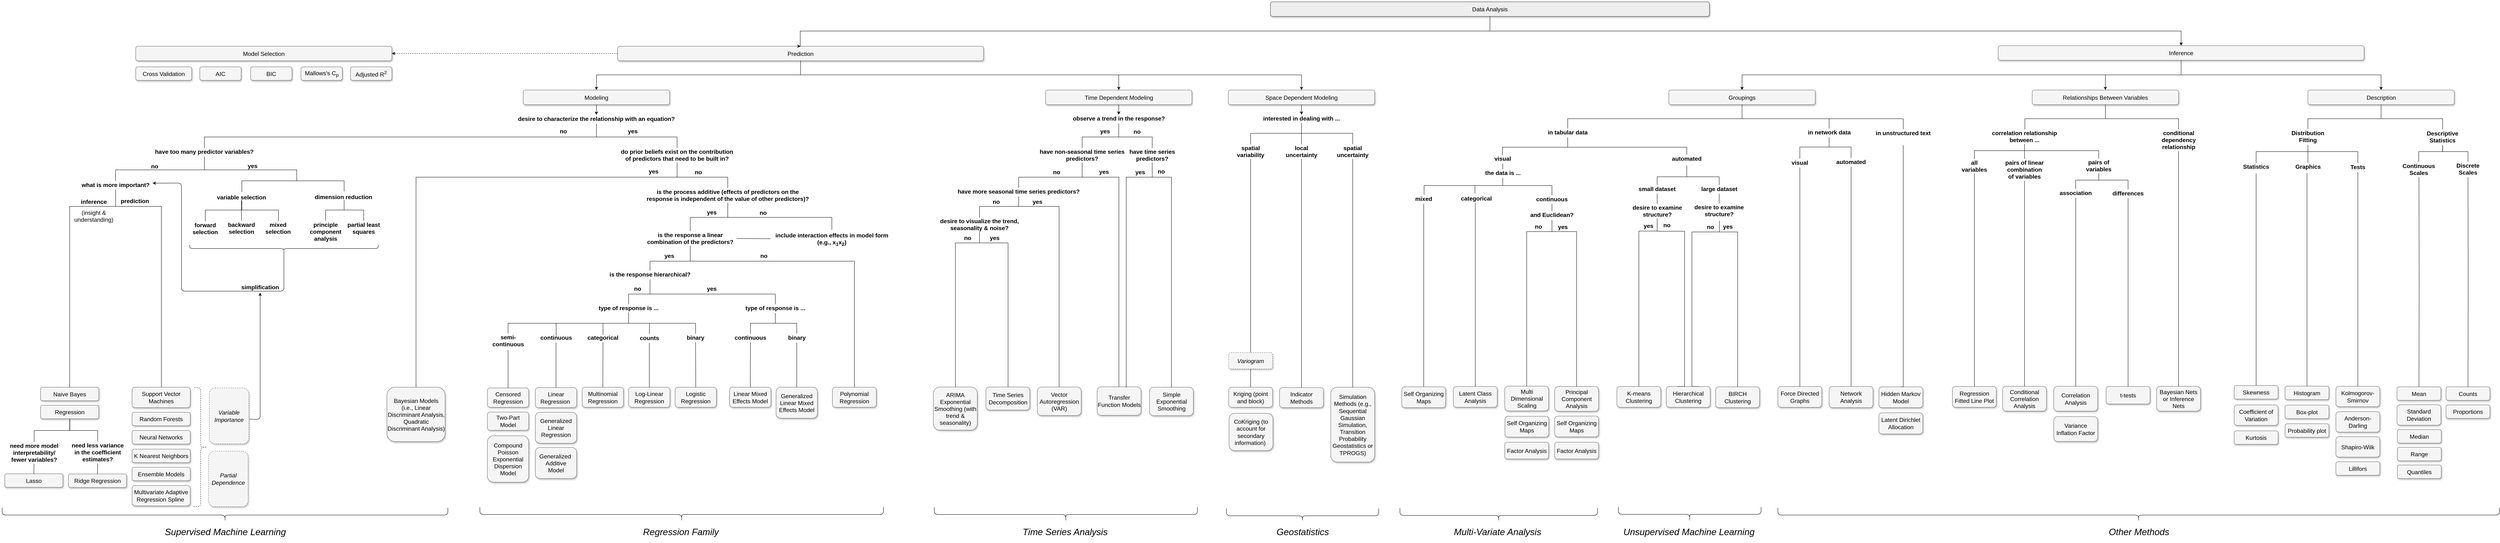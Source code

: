 <mxfile version="12.2.2" type="device" pages="1"><diagram id="b98fa263-6416-c6ec-5b7d-78bf54ef71d0" name="Page-1"><mxGraphModel dx="10865" dy="4210" grid="1" gridSize="10" guides="1" tooltips="1" connect="1" arrows="1" fold="1" page="1" pageScale="1.5" pageWidth="850" pageHeight="1100" background="none" math="0" shadow="0"><root><mxCell id="0" style=";html=1;"/><mxCell id="1" style=";html=1;" parent="0"/><mxCell id="bd1ffe27f62da27-73" value="" style="edgeStyle=orthogonalEdgeStyle;rounded=0;html=1;jettySize=auto;orthogonalLoop=1;fontFamily=Helvetica;fontSize=16;exitX=0.5;exitY=1;exitDx=0;exitDy=0;" parent="1" source="303ed1de8c2c98b4-3" target="2ff83983947a3683-6" edge="1"><mxGeometry relative="1" as="geometry"><Array as="points"><mxPoint x="281" y="160"/><mxPoint x="2170" y="160"/></Array><mxPoint x="1062" y="30" as="sourcePoint"/><mxPoint x="2290" y="120" as="targetPoint"/></mxGeometry></mxCell><mxCell id="303ed1de8c2c98b4-3" value="Data Analysis" style="whiteSpace=wrap;html=1;rounded=1;shadow=1;strokeWidth=1;fontSize=16;align=center;fillColor=#eeeeee;strokeColor=#36393d;" parent="1" vertex="1"><mxGeometry x="-319" y="80" width="1200" height="40" as="geometry"/></mxCell><mxCell id="bd1ffe27f62da27-76" value="" style="edgeStyle=orthogonalEdgeStyle;rounded=0;html=1;jettySize=auto;orthogonalLoop=1;fontFamily=Helvetica;fontSize=16;entryX=0.5;entryY=0;entryDx=0;entryDy=0;exitX=0.5;exitY=1;exitDx=0;exitDy=0;" parent="1" source="9fXrc2Q8oXgIaXbE3WfJ-13" target="bd1ffe27f62da27-1" edge="1"><mxGeometry relative="1" as="geometry"><Array as="points"><mxPoint x="-1603" y="280"/><mxPoint x="-2161" y="280"/></Array><mxPoint x="-1605" y="282.5" as="sourcePoint"/><mxPoint x="-2280" y="280" as="targetPoint"/></mxGeometry></mxCell><mxCell id="bd1ffe27f62da27-79" value="" style="edgeStyle=orthogonalEdgeStyle;rounded=0;html=1;jettySize=auto;orthogonalLoop=1;fontFamily=Helvetica;fontSize=16;entryX=0.5;entryY=0;entryDx=0;entryDy=0;exitX=0.5;exitY=1;exitDx=0;exitDy=0;" parent="1" source="9fXrc2Q8oXgIaXbE3WfJ-13" target="bd1ffe27f62da27-2" edge="1"><mxGeometry relative="1" as="geometry"><Array as="points"><mxPoint x="-1604" y="280"/><mxPoint x="-720" y="280"/></Array><mxPoint x="-1605" y="340" as="sourcePoint"/><mxPoint x="-760" y="300" as="targetPoint"/></mxGeometry></mxCell><mxCell id="2ff83983947a3683-6" value="Inference" style="whiteSpace=wrap;html=1;rounded=1;shadow=1;strokeWidth=1;fontSize=16;align=center;fillColor=#f5f5f5;strokeColor=#666666;" parent="1" vertex="1"><mxGeometry x="1670" y="200" width="1000" height="40" as="geometry"/></mxCell><mxCell id="bd1ffe27f62da27-8" value="" style="edgeStyle=orthogonalEdgeStyle;rounded=0;html=1;jettySize=auto;orthogonalLoop=1;fontFamily=Helvetica;fontSize=16;entryX=0.5;entryY=0;exitX=0.5;exitY=1;exitDx=0;exitDy=0;entryDx=0;entryDy=0;" parent="1" edge="1" target="bd1ffe27f62da27-17" source="bd1ffe27f62da27-1"><mxGeometry relative="1" as="geometry"><mxPoint x="-2161" y="406" as="targetPoint"/><mxPoint x="-2161" y="375.5" as="sourcePoint"/></mxGeometry></mxCell><mxCell id="bd1ffe27f62da27-1" value="Modeling" style="whiteSpace=wrap;html=1;rounded=1;shadow=1;strokeWidth=1;fontSize=16;align=center;fillColor=#f5f5f5;strokeColor=#666666;" parent="1" vertex="1"><mxGeometry x="-2361" y="321.5" width="400" height="40" as="geometry"/></mxCell><mxCell id="2muopPgTZuDURaxfQ2X0-26" style="edgeStyle=orthogonalEdgeStyle;rounded=0;orthogonalLoop=1;jettySize=auto;html=1;exitX=0.5;exitY=1;exitDx=0;exitDy=0;entryX=0.5;entryY=0;entryDx=0;entryDy=0;strokeWidth=1;" edge="1" parent="1" source="bd1ffe27f62da27-2" target="6e7410822eb6f2a0-2"><mxGeometry relative="1" as="geometry"/></mxCell><mxCell id="bd1ffe27f62da27-2" value="Time Dependent Modeling" style="whiteSpace=wrap;html=1;rounded=1;shadow=1;strokeWidth=1;fontSize=16;align=center;fillColor=#f5f5f5;strokeColor=#666666;" parent="1" vertex="1"><mxGeometry x="-933.5" y="321.5" width="400" height="40" as="geometry"/></mxCell><mxCell id="bd1ffe27f62da27-12" value="&lt;h1 style=&quot;font-size: 16px&quot;&gt;no&lt;/h1&gt;" style="text;html=1;strokeColor=none;fillColor=none;spacing=5;spacingTop=-20;whiteSpace=wrap;overflow=hidden;rounded=0;fontStyle=0;fontFamily=Helvetica;fontSize=16;" parent="1" vertex="1"><mxGeometry x="-2266" y="424" width="40" height="24" as="geometry"/></mxCell><mxCell id="bd1ffe27f62da27-15" style="edgeStyle=orthogonalEdgeStyle;html=1;startSize=6;endFill=0;endSize=6;strokeWidth=1;fontSize=16;rounded=0;endArrow=none;exitX=0.5;exitY=1;exitDx=0;exitDy=0;entryX=0.5;entryY=0;entryDx=0;entryDy=0;" parent="1" target="bd1ffe27f62da27-47" edge="1" source="bd1ffe27f62da27-17"><mxGeometry relative="1" as="geometry"><Array as="points"><mxPoint x="-2161" y="450"/><mxPoint x="-1940" y="450"/></Array><mxPoint x="-2161" y="443" as="sourcePoint"/><mxPoint x="-1800" y="430" as="targetPoint"/></mxGeometry></mxCell><mxCell id="bd1ffe27f62da27-16" value="&lt;h1 style=&quot;font-size: 16px&quot;&gt;yes&lt;/h1&gt;" style="text;html=1;strokeColor=none;fillColor=none;spacing=5;spacingTop=-20;whiteSpace=wrap;overflow=hidden;rounded=0;fontStyle=0;fontFamily=Helvetica;fontSize=16;" parent="1" vertex="1"><mxGeometry x="-2080" y="423.5" width="40" height="24" as="geometry"/></mxCell><mxCell id="bd1ffe27f62da27-17" value="&lt;h1 style=&quot;font-size: 16px&quot;&gt;desire to characterize the relationship with an equation?&lt;/h1&gt;" style="text;html=1;strokeColor=none;fillColor=none;spacing=5;spacingTop=-20;whiteSpace=wrap;overflow=hidden;rounded=0;fontStyle=0;fontFamily=Helvetica;fontSize=16;align=center;" parent="1" vertex="1"><mxGeometry x="-2386" y="389.5" width="450" height="24" as="geometry"/></mxCell><mxCell id="bd1ffe27f62da27-18" style="edgeStyle=orthogonalEdgeStyle;html=1;startSize=6;endFill=0;endSize=6;strokeWidth=1;fontSize=16;rounded=0;endArrow=none;entryX=0.5;entryY=0;exitX=0.5;exitY=1;exitDx=0;exitDy=0;" parent="1" source="bd1ffe27f62da27-17" target="bd1ffe27f62da27-22" edge="1"><mxGeometry relative="1" as="geometry"><Array as="points"><mxPoint x="-2161" y="450"/><mxPoint x="-3233" y="450"/></Array><mxPoint x="-2576" y="512" as="sourcePoint"/><mxPoint x="-3152" y="560.5" as="targetPoint"/></mxGeometry></mxCell><mxCell id="bd1ffe27f62da27-22" value="&lt;h1 style=&quot;font-size: 16px&quot;&gt;have too many predictor variables?&lt;/h1&gt;" style="text;html=1;strokeColor=none;fillColor=none;spacing=5;spacingTop=-20;whiteSpace=wrap;overflow=hidden;rounded=0;fontStyle=0;fontFamily=Helvetica;fontSize=16;align=center;" parent="1" vertex="1"><mxGeometry x="-3380" y="480" width="295" height="24" as="geometry"/></mxCell><mxCell id="bd1ffe27f62da27-28" style="edgeStyle=orthogonalEdgeStyle;html=1;startSize=6;endFill=0;endSize=6;strokeWidth=1;fontSize=16;rounded=0;endArrow=none;entryX=0.5;entryY=0;exitX=0.5;exitY=1;" parent="1" source="bd1ffe27f62da27-22" target="bd1ffe27f62da27-33" edge="1"><mxGeometry relative="1" as="geometry"><Array as="points"><mxPoint x="-3233" y="540"/><mxPoint x="-3475" y="540"/></Array><mxPoint x="-3278.5" y="592.5" as="sourcePoint"/><mxPoint x="-3438.5" y="642.5" as="targetPoint"/></mxGeometry></mxCell><mxCell id="bd1ffe27f62da27-29" value="&lt;h1 style=&quot;font-size: 16px&quot;&gt;no&lt;/h1&gt;" style="text;html=1;strokeColor=none;fillColor=none;spacing=5;spacingTop=-20;whiteSpace=wrap;overflow=hidden;rounded=0;fontStyle=0;fontFamily=Helvetica;fontSize=16;" parent="1" vertex="1"><mxGeometry x="-3383.5" y="519.5" width="40" height="24" as="geometry"/></mxCell><mxCell id="bd1ffe27f62da27-30" style="edgeStyle=orthogonalEdgeStyle;html=1;startSize=6;endFill=0;endSize=6;strokeWidth=1;fontSize=16;rounded=0;endArrow=none;exitX=0.5;exitY=1;entryX=0.5;entryY=0;entryDx=0;entryDy=0;" parent="1" source="bd1ffe27f62da27-22" edge="1" target="bd1ffe27f62da27-32"><mxGeometry relative="1" as="geometry"><Array as="points"><mxPoint x="-3233" y="540"/><mxPoint x="-2980" y="540"/><mxPoint x="-2980" y="570"/><mxPoint x="-2850" y="570"/></Array><mxPoint x="-3278.5" y="592.5" as="sourcePoint"/><mxPoint x="-2930" y="590" as="targetPoint"/></mxGeometry></mxCell><mxCell id="bd1ffe27f62da27-31" value="&lt;h1 style=&quot;font-size: 16px&quot;&gt;yes&lt;/h1&gt;" style="text;html=1;strokeColor=none;fillColor=none;spacing=5;spacingTop=-20;whiteSpace=wrap;overflow=hidden;rounded=0;fontStyle=0;fontFamily=Helvetica;fontSize=16;" parent="1" vertex="1"><mxGeometry x="-3119.5" y="518.5" width="40" height="24" as="geometry"/></mxCell><mxCell id="bd1ffe27f62da27-32" value="&lt;p style=&quot;line-height: 100%&quot;&gt;&lt;/p&gt;&lt;h1 style=&quot;font-size: 16px&quot;&gt;&lt;span style=&quot;&quot;&gt;dimension reduction&amp;nbsp;&lt;/span&gt;&lt;/h1&gt;&lt;p&gt;&lt;/p&gt;" style="text;html=1;strokeColor=none;fillColor=none;spacing=5;spacingTop=-20;whiteSpace=wrap;overflow=hidden;rounded=0;fontStyle=1;fontFamily=Helvetica;fontSize=16;align=center;" parent="1" vertex="1"><mxGeometry x="-2948.5" y="598.5" width="196" height="24" as="geometry"/></mxCell><mxCell id="bd1ffe27f62da27-33" value="&lt;h1 style=&quot;font-size: 16px&quot;&gt;what is more important?&lt;/h1&gt;" style="text;html=1;strokeColor=none;fillColor=none;spacing=5;spacingTop=-20;whiteSpace=wrap;overflow=hidden;rounded=0;fontStyle=0;fontFamily=Helvetica;fontSize=16;align=center;" parent="1" vertex="1"><mxGeometry x="-3576" y="570.5" width="202" height="24" as="geometry"/></mxCell><mxCell id="bd1ffe27f62da27-38" value="Naive Bayes&lt;br&gt;" style="whiteSpace=wrap;html=1;rounded=1;shadow=1;strokeWidth=1;fontSize=16;align=center;fillColor=#f5f5f5;strokeColor=#666666;" parent="1" vertex="1"><mxGeometry x="-3680" y="1135" width="159" height="37" as="geometry"/></mxCell><mxCell id="bd1ffe27f62da27-42" value="" style="endArrow=classic;html=1;fontFamily=Helvetica;fontSize=16;exitX=0.1;exitY=0.5;exitPerimeter=0;entryX=1;entryY=0.25;" parent="1" source="5f439c10867b4403-14" target="bd1ffe27f62da27-33" edge="1"><mxGeometry width="50" height="50" relative="1" as="geometry"><mxPoint x="-3039" y="879.5" as="sourcePoint"/><mxPoint x="-3352" y="576.5" as="targetPoint"/><Array as="points"><mxPoint x="-3015" y="872"/><mxPoint x="-3121" y="872"/><mxPoint x="-3295" y="872"/><mxPoint x="-3295" y="752.5"/><mxPoint x="-3295" y="671.5"/><mxPoint x="-3295" y="576"/></Array></mxGeometry></mxCell><mxCell id="bd1ffe27f62da27-47" value="&lt;h1 style=&quot;font-size: 16px&quot;&gt;do prior beliefs exist on the contribution of predictors that need to be built in?&lt;/h1&gt;" style="text;html=1;strokeColor=none;fillColor=none;spacing=5;spacingTop=-20;whiteSpace=wrap;overflow=hidden;rounded=0;fontStyle=0;fontFamily=Helvetica;fontSize=16;align=center;" parent="1" vertex="1"><mxGeometry x="-2101" y="479.5" width="321" height="40" as="geometry"/></mxCell><mxCell id="bd1ffe27f62da27-48" style="edgeStyle=orthogonalEdgeStyle;html=1;startSize=6;endFill=0;endSize=6;strokeWidth=1;fontSize=16;rounded=0;endArrow=none;exitX=0.5;exitY=1;exitDx=0;exitDy=0;" parent="1" source="bd1ffe27f62da27-47" target="5f439c10867b4403-38" edge="1"><mxGeometry relative="1" as="geometry"><Array as="points"><mxPoint x="-1940" y="560"/><mxPoint x="-1802" y="560"/></Array><mxPoint x="-1670" y="530" as="sourcePoint"/><mxPoint x="-2148" y="609" as="targetPoint"/></mxGeometry></mxCell><mxCell id="bd1ffe27f62da27-49" value="&lt;h1 style=&quot;font-size: 16px&quot;&gt;no&lt;/h1&gt;" style="text;html=1;strokeColor=none;fillColor=none;spacing=5;spacingTop=-20;whiteSpace=wrap;overflow=hidden;rounded=0;fontStyle=0;fontFamily=Helvetica;fontSize=16;" parent="1" vertex="1"><mxGeometry x="-1897" y="536" width="40" height="24" as="geometry"/></mxCell><mxCell id="bd1ffe27f62da27-50" style="edgeStyle=orthogonalEdgeStyle;html=1;startSize=6;endFill=0;endSize=6;strokeWidth=1;fontSize=16;rounded=0;endArrow=none;entryX=0.5;entryY=0;exitX=0.5;exitY=1;exitDx=0;exitDy=0;" parent="1" source="bd1ffe27f62da27-47" target="5f439c10867b4403-47" edge="1"><mxGeometry relative="1" as="geometry"><Array as="points"><mxPoint x="-1940" y="560"/><mxPoint x="-2654" y="560"/></Array><mxPoint x="-2140" y="520" as="sourcePoint"/><mxPoint x="-1333" y="842" as="targetPoint"/></mxGeometry></mxCell><mxCell id="bd1ffe27f62da27-51" value="&lt;h1 style=&quot;font-size: 16px&quot;&gt;yes&lt;/h1&gt;" style="text;html=1;strokeColor=none;fillColor=none;spacing=5;spacingTop=-20;whiteSpace=wrap;overflow=hidden;rounded=0;fontStyle=0;fontFamily=Helvetica;fontSize=16;" parent="1" vertex="1"><mxGeometry x="-2023" y="534" width="40" height="24" as="geometry"/></mxCell><mxCell id="bd1ffe27f62da27-52" value="&lt;h1 style=&quot;font-size: 16px&quot;&gt;is the response a linear combination of the predictors?&lt;/h1&gt;" style="text;html=1;strokeColor=none;fillColor=none;spacing=5;spacingTop=-20;whiteSpace=wrap;overflow=hidden;rounded=0;fontStyle=0;fontFamily=Helvetica;fontSize=16;align=center;" parent="1" vertex="1"><mxGeometry x="-2031" y="708" width="253" height="40" as="geometry"/></mxCell><mxCell id="bd1ffe27f62da27-53" style="edgeStyle=orthogonalEdgeStyle;html=1;startSize=6;endFill=0;endSize=6;strokeWidth=1;fontSize=16;rounded=0;endArrow=none;exitX=0.5;exitY=1;entryX=0.5;entryY=0;" parent="1" source="bd1ffe27f62da27-52" target="bd1ffe27f62da27-57" edge="1"><mxGeometry relative="1" as="geometry"><Array as="points"><mxPoint x="-1904" y="790"/><mxPoint x="-2014" y="790"/></Array><mxPoint x="-1875" y="781" as="sourcePoint"/><mxPoint x="-2035" y="831" as="targetPoint"/></mxGeometry></mxCell><mxCell id="bd1ffe27f62da27-54" value="&lt;h1 style=&quot;font-size: 16px&quot;&gt;yes&lt;/h1&gt;" style="text;html=1;strokeColor=none;fillColor=none;spacing=5;spacingTop=-20;whiteSpace=wrap;overflow=hidden;rounded=0;fontStyle=0;fontFamily=Helvetica;fontSize=16;" parent="1" vertex="1"><mxGeometry x="-1980" y="765" width="40" height="24" as="geometry"/></mxCell><mxCell id="bd1ffe27f62da27-55" style="edgeStyle=orthogonalEdgeStyle;html=1;startSize=6;endFill=0;endSize=6;strokeWidth=1;fontSize=16;rounded=0;endArrow=none;entryX=0.5;entryY=0;exitX=0.5;exitY=1;" parent="1" source="bd1ffe27f62da27-52" target="5f439c10867b4403-46" edge="1"><mxGeometry relative="1" as="geometry"><Array as="points"><mxPoint x="-1904" y="790"/><mxPoint x="-1456" y="790"/></Array><mxPoint x="-1875" y="781" as="sourcePoint"/><mxPoint x="-1554" y="973" as="targetPoint"/></mxGeometry></mxCell><mxCell id="bd1ffe27f62da27-56" value="&lt;h1 style=&quot;font-size: 16px&quot;&gt;no&lt;/h1&gt;" style="text;html=1;strokeColor=none;fillColor=none;spacing=5;spacingTop=-20;whiteSpace=wrap;overflow=hidden;rounded=0;fontStyle=0;fontFamily=Helvetica;fontSize=16;" parent="1" vertex="1"><mxGeometry x="-1718" y="765" width="40" height="24" as="geometry"/></mxCell><mxCell id="bd1ffe27f62da27-57" value="&lt;h1 style=&quot;font-size: 16px&quot;&gt;is the response hierarchical?&lt;/h1&gt;" style="text;html=1;strokeColor=none;fillColor=none;spacing=5;spacingTop=-20;whiteSpace=wrap;overflow=hidden;rounded=0;fontStyle=0;fontFamily=Helvetica;fontSize=16;align=center;" parent="1" vertex="1"><mxGeometry x="-2144" y="816" width="259" height="24" as="geometry"/></mxCell><mxCell id="bd1ffe27f62da27-59" value="&lt;h1 style=&quot;font-size: 16px&quot;&gt;no&lt;/h1&gt;" style="text;html=1;strokeColor=none;fillColor=none;spacing=5;spacingTop=-20;whiteSpace=wrap;overflow=hidden;rounded=0;fontStyle=0;fontFamily=Helvetica;fontSize=16;" parent="1" vertex="1"><mxGeometry x="-2063.5" y="855" width="40" height="24" as="geometry"/></mxCell><mxCell id="bd1ffe27f62da27-61" value="&lt;h1 style=&quot;font-size: 16px&quot;&gt;yes&lt;/h1&gt;" style="text;html=1;strokeColor=none;fillColor=none;spacing=5;spacingTop=-20;whiteSpace=wrap;overflow=hidden;rounded=0;fontStyle=0;fontFamily=Helvetica;fontSize=16;" parent="1" vertex="1"><mxGeometry x="-1864" y="855" width="40" height="24" as="geometry"/></mxCell><mxCell id="bd1ffe27f62da27-62" value="&lt;h1 style=&quot;font-size: 16px&quot;&gt;type of response is ...&lt;/h1&gt;" style="text;html=1;strokeColor=none;fillColor=none;spacing=5;spacingTop=-20;whiteSpace=wrap;overflow=hidden;rounded=0;fontStyle=0;fontFamily=Helvetica;fontSize=16;align=center;" parent="1" vertex="1"><mxGeometry x="-2185" y="907.5" width="224" height="24" as="geometry"/></mxCell><mxCell id="bd1ffe27f62da27-63" value="&lt;h1 style=&quot;font-size: 16px&quot;&gt;type of response is ...&lt;/h1&gt;" style="text;html=1;strokeColor=none;fillColor=none;spacing=5;spacingTop=-20;whiteSpace=wrap;overflow=hidden;rounded=0;fontStyle=0;fontFamily=Helvetica;fontSize=16;align=center;verticalAlign=top;" parent="1" vertex="1"><mxGeometry x="-1784" y="908" width="224" height="24" as="geometry"/></mxCell><mxCell id="bd1ffe27f62da27-64" style="edgeStyle=orthogonalEdgeStyle;html=1;startSize=6;endFill=0;endSize=6;strokeWidth=1;fontSize=16;rounded=0;endArrow=none;entryX=0.5;entryY=0;" parent="1" edge="1"><mxGeometry relative="1" as="geometry"><Array as="points"><mxPoint x="-2073" y="960"/><mxPoint x="-2271" y="960"/></Array><mxPoint x="-2073" y="930" as="sourcePoint"/><mxPoint x="-2271" y="995.5" as="targetPoint"/></mxGeometry></mxCell><mxCell id="bd1ffe27f62da27-66" style="edgeStyle=orthogonalEdgeStyle;html=1;startSize=6;endFill=0;endSize=6;strokeWidth=1;fontSize=16;rounded=0;endArrow=none;entryX=0.5;entryY=0;exitX=0.5;exitY=1;" parent="1" source="bd1ffe27f62da27-62" target="5f439c10867b4403-65" edge="1"><mxGeometry relative="1" as="geometry"><Array as="points"><mxPoint x="-2073" y="960"/><mxPoint x="-1890" y="960"/></Array><mxPoint x="-2073" y="962.5" as="sourcePoint"/><mxPoint x="-1886" y="1021.5" as="targetPoint"/></mxGeometry></mxCell><mxCell id="bd1ffe27f62da27-68" value="&lt;h1 style=&quot;font-size: 16px&quot;&gt;forward selection&lt;/h1&gt;" style="text;html=1;strokeColor=none;fillColor=none;spacing=5;spacingTop=-20;whiteSpace=wrap;overflow=hidden;rounded=0;fontStyle=0;fontFamily=Helvetica;fontSize=16;align=center;" parent="1" vertex="1"><mxGeometry x="-3295" y="680.5" width="130" height="40" as="geometry"/></mxCell><mxCell id="bd1ffe27f62da27-69" value="&lt;h1 style=&quot;font-size: 16px&quot;&gt;continuous&lt;/h1&gt;" style="text;html=1;strokeColor=none;fillColor=none;spacing=5;spacingTop=-20;whiteSpace=wrap;overflow=hidden;rounded=0;fontStyle=0;fontFamily=Helvetica;fontSize=16;align=center;" parent="1" vertex="1"><mxGeometry x="-1800" y="988.5" width="120" height="24" as="geometry"/></mxCell><mxCell id="5f439c10867b4403-1" value="&lt;p style=&quot;line-height: 100%&quot;&gt;&lt;/p&gt;&lt;h1 style=&quot;font-size: 16px&quot;&gt;&lt;span style=&quot;&quot;&gt;variable selection&lt;/span&gt;&lt;/h1&gt;&lt;p&gt;&lt;/p&gt;" style="text;html=1;strokeColor=none;fillColor=none;spacing=5;spacingTop=-20;whiteSpace=wrap;overflow=hidden;rounded=0;fontStyle=1;fontFamily=Helvetica;fontSize=16;align=center;" parent="1" vertex="1"><mxGeometry x="-3229" y="599.5" width="196" height="24" as="geometry"/></mxCell><mxCell id="5f439c10867b4403-2" style="edgeStyle=orthogonalEdgeStyle;html=1;startSize=6;endFill=0;endSize=6;strokeWidth=1;fontSize=16;rounded=0;endArrow=none;entryX=0.5;entryY=0;" parent="1" target="5f439c10867b4403-1" edge="1"><mxGeometry relative="1" as="geometry"><Array as="points"><mxPoint x="-3130" y="570"/></Array><mxPoint x="-2980" y="570" as="sourcePoint"/><mxPoint x="-3145.5" y="645.5" as="targetPoint"/></mxGeometry></mxCell><mxCell id="5f439c10867b4403-5" style="edgeStyle=orthogonalEdgeStyle;html=1;startSize=6;endFill=0;endSize=6;strokeWidth=1;fontSize=16;rounded=0;endArrow=none;entryX=0.5;entryY=0;exitX=0.5;exitY=1;" parent="1" source="5f439c10867b4403-1" target="5f439c10867b4403-7" edge="1"><mxGeometry relative="1" as="geometry"><Array as="points"><mxPoint x="-3130" y="650"/><mxPoint x="-3030" y="650"/><mxPoint x="-3030" y="680"/></Array><mxPoint x="-3147" y="675.5" as="sourcePoint"/><mxPoint x="-3025" y="707.5" as="targetPoint"/></mxGeometry></mxCell><mxCell id="5f439c10867b4403-6" value="&lt;h1 style=&quot;font-size: 16px&quot;&gt;backward selection&lt;/h1&gt;" style="text;html=1;strokeColor=none;fillColor=none;spacing=5;spacingTop=-20;whiteSpace=wrap;overflow=hidden;rounded=0;fontStyle=0;fontFamily=Helvetica;fontSize=16;align=center;" parent="1" vertex="1"><mxGeometry x="-3196" y="679.5" width="130" height="40" as="geometry"/></mxCell><mxCell id="5f439c10867b4403-7" value="&lt;h1 style=&quot;font-size: 16px&quot;&gt;mixed selection&lt;/h1&gt;" style="text;html=1;strokeColor=none;fillColor=none;spacing=5;spacingTop=-20;whiteSpace=wrap;overflow=hidden;rounded=0;fontStyle=0;fontFamily=Helvetica;fontSize=16;align=center;" parent="1" vertex="1"><mxGeometry x="-3095" y="679.5" width="128" height="40" as="geometry"/></mxCell><mxCell id="5f439c10867b4403-9" value="" style="endArrow=none;html=1;fontFamily=Helvetica;fontSize=16;entryX=0.5;entryY=0;exitX=0.5;exitY=1;exitDx=0;exitDy=0;" parent="1" target="5f439c10867b4403-6" edge="1" source="5f439c10867b4403-1"><mxGeometry width="50" height="50" relative="1" as="geometry"><mxPoint x="-3131" y="683.5" as="sourcePoint"/><mxPoint x="-3146" y="702.5" as="targetPoint"/></mxGeometry></mxCell><mxCell id="5f439c10867b4403-12" value="&lt;h1 style=&quot;font-size: 16px&quot;&gt;principle component analysis&lt;/h1&gt;" style="text;html=1;strokeColor=none;fillColor=none;spacing=5;spacingTop=-20;whiteSpace=wrap;overflow=hidden;rounded=0;fontStyle=0;fontFamily=Helvetica;fontSize=16;align=center;" parent="1" vertex="1"><mxGeometry x="-2965" y="679.5" width="128" height="60" as="geometry"/></mxCell><mxCell id="5f439c10867b4403-13" value="&lt;h1 style=&quot;font-size: 16px&quot;&gt;partial least squares&lt;/h1&gt;" style="text;html=1;strokeColor=none;fillColor=none;spacing=5;spacingTop=-20;whiteSpace=wrap;overflow=hidden;rounded=0;fontStyle=0;fontFamily=Helvetica;fontSize=16;align=center;" parent="1" vertex="1"><mxGeometry x="-2846" y="679.5" width="98" height="60" as="geometry"/></mxCell><mxCell id="5f439c10867b4403-14" value="" style="shape=curlyBracket;whiteSpace=wrap;html=1;rounded=1;fontFamily=Helvetica;fontSize=16;align=center;rotation=-90;" parent="1" vertex="1"><mxGeometry x="-3025" y="498" width="20" height="515" as="geometry"/></mxCell><mxCell id="5f439c10867b4403-20" value="Regression&lt;br&gt;" style="whiteSpace=wrap;html=1;rounded=1;shadow=1;strokeWidth=1;fontSize=16;align=center;fillColor=#f5f5f5;strokeColor=#666666;" parent="1" vertex="1"><mxGeometry x="-3680" y="1184.5" width="159" height="37" as="geometry"/></mxCell><mxCell id="5f439c10867b4403-24" value="&lt;h1 style=&quot;font-size: 16px&quot;&gt;need less variance in the coefficient estimates?&lt;/h1&gt;" style="text;html=1;strokeColor=none;fillColor=none;spacing=5;spacingTop=-20;whiteSpace=wrap;overflow=hidden;rounded=0;fontStyle=0;fontFamily=Helvetica;fontSize=16;align=center;verticalAlign=top;" parent="1" vertex="1"><mxGeometry x="-3602" y="1283.5" width="156" height="60" as="geometry"/></mxCell><mxCell id="5f439c10867b4403-30" value="Ridge Regression&lt;br&gt;" style="whiteSpace=wrap;html=1;rounded=1;shadow=1;strokeWidth=1;fontSize=16;align=center;fillColor=#f5f5f5;strokeColor=#666666;" parent="1" vertex="1"><mxGeometry x="-3604" y="1372.5" width="159" height="37" as="geometry"/></mxCell><mxCell id="5f439c10867b4403-31" value="&lt;h1 style=&quot;font-size: 16px&quot;&gt;need more model interpretability/ fewer variables?&lt;/h1&gt;" style="text;html=1;strokeColor=none;fillColor=none;spacing=5;spacingTop=-20;whiteSpace=wrap;overflow=hidden;rounded=0;fontStyle=0;fontFamily=Helvetica;fontSize=16;align=center;verticalAlign=top;" parent="1" vertex="1"><mxGeometry x="-3770" y="1284.5" width="145" height="60" as="geometry"/></mxCell><mxCell id="5f439c10867b4403-36" value="Lasso&lt;br&gt;" style="whiteSpace=wrap;html=1;rounded=1;shadow=1;strokeWidth=1;fontSize=16;align=center;fillColor=#f5f5f5;strokeColor=#666666;" parent="1" vertex="1"><mxGeometry x="-3778" y="1372" width="159" height="37" as="geometry"/></mxCell><mxCell id="5f439c10867b4403-37" style="edgeStyle=orthogonalEdgeStyle;html=1;startSize=6;endFill=0;endSize=6;strokeWidth=1;fontSize=16;rounded=0;endArrow=none;entryX=0.5;entryY=0;exitX=0.5;exitY=1;" parent="1" source="bd1ffe27f62da27-33" edge="1"><mxGeometry relative="1" as="geometry"><Array as="points"><mxPoint x="-3475" y="640"/><mxPoint x="-3350" y="640"/></Array><mxPoint x="-3466" y="672.5" as="sourcePoint"/><mxPoint x="-3351" y="1134.5" as="targetPoint"/></mxGeometry></mxCell><mxCell id="5f439c10867b4403-38" value="&lt;h1 style=&quot;font-size: 16px&quot;&gt;is the process additive (effects of predictors on the response is independent of the value of other predictors)?&lt;/h1&gt;" style="text;html=1;strokeColor=none;fillColor=none;spacing=5;spacingTop=-20;whiteSpace=wrap;overflow=hidden;rounded=0;fontStyle=0;fontFamily=Helvetica;fontSize=16;align=center;" parent="1" vertex="1"><mxGeometry x="-2035" y="590" width="466" height="40" as="geometry"/></mxCell><mxCell id="5f439c10867b4403-39" style="edgeStyle=orthogonalEdgeStyle;html=1;startSize=6;endFill=0;endSize=6;strokeWidth=1;fontSize=16;rounded=0;endArrow=none;exitX=0.5;exitY=1;entryX=0.5;entryY=0;" parent="1" source="5f439c10867b4403-38" target="bd1ffe27f62da27-52" edge="1"><mxGeometry relative="1" as="geometry"><Array as="points"><mxPoint x="-1802" y="670"/><mxPoint x="-1904" y="670"/></Array><mxPoint x="-1790.5" y="678" as="sourcePoint"/><mxPoint x="-1872" y="735" as="targetPoint"/></mxGeometry></mxCell><mxCell id="5f439c10867b4403-40" value="&lt;h1 style=&quot;font-size: 16px&quot;&gt;yes&lt;/h1&gt;" style="text;html=1;strokeColor=none;fillColor=none;spacing=5;spacingTop=-20;whiteSpace=wrap;overflow=hidden;rounded=0;fontStyle=0;fontFamily=Helvetica;fontSize=16;" parent="1" vertex="1"><mxGeometry x="-1864" y="645.5" width="40" height="24" as="geometry"/></mxCell><mxCell id="5f439c10867b4403-41" style="edgeStyle=orthogonalEdgeStyle;html=1;startSize=6;endFill=0;endSize=6;strokeWidth=1;fontSize=16;rounded=0;endArrow=none;entryX=0.5;entryY=0;exitX=0.5;exitY=1;" parent="1" source="5f439c10867b4403-38" target="5f439c10867b4403-43" edge="1"><mxGeometry relative="1" as="geometry"><Array as="points"><mxPoint x="-1802" y="670"/><mxPoint x="-1517" y="670"/></Array><mxPoint x="-1790" y="708" as="sourcePoint"/><mxPoint x="-1350" y="745" as="targetPoint"/></mxGeometry></mxCell><mxCell id="5f439c10867b4403-42" value="&lt;h1 style=&quot;font-size: 16px&quot;&gt;no&lt;/h1&gt;" style="text;html=1;strokeColor=none;fillColor=none;spacing=5;spacingTop=-20;whiteSpace=wrap;overflow=hidden;rounded=0;fontStyle=0;fontFamily=Helvetica;fontSize=16;" parent="1" vertex="1"><mxGeometry x="-1720.5" y="647" width="40" height="24" as="geometry"/></mxCell><mxCell id="5f439c10867b4403-43" value="&lt;p style=&quot;line-height: 100%&quot;&gt;&lt;/p&gt;&lt;h1 style=&quot;font-size: 16px&quot;&gt;include interaction effects in model form (e.g., x&lt;sub&gt;1&lt;/sub&gt;x&lt;sub&gt;2&lt;/sub&gt;)&lt;/h1&gt;&lt;p&gt;&lt;/p&gt;" style="text;html=1;strokeColor=none;fillColor=none;spacing=5;spacingTop=-20;whiteSpace=wrap;overflow=hidden;rounded=0;fontStyle=1;fontFamily=Helvetica;fontSize=16;align=center;" parent="1" vertex="1"><mxGeometry x="-1685" y="704" width="335" height="49" as="geometry"/></mxCell><mxCell id="5f439c10867b4403-45" value="" style="endArrow=none;html=1;fontFamily=Helvetica;fontSize=16;exitX=1;exitY=0.5;entryX=0;entryY=0.5;" parent="1" source="bd1ffe27f62da27-52" target="5f439c10867b4403-43" edge="1"><mxGeometry width="50" height="50" relative="1" as="geometry"><mxPoint x="-1725" y="785" as="sourcePoint"/><mxPoint x="-1675" y="735" as="targetPoint"/></mxGeometry></mxCell><mxCell id="5f439c10867b4403-46" value="Polynomial Regression&lt;br&gt;" style="whiteSpace=wrap;html=1;rounded=1;shadow=1;strokeWidth=1;fontSize=16;align=center;fillColor=#f5f5f5;strokeColor=#666666;" parent="1" vertex="1"><mxGeometry x="-1516" y="1135" width="120" height="55" as="geometry"/></mxCell><mxCell id="5f439c10867b4403-47" value="Bayesian Models (i.e., Linear Discriminant Analysis, Quadratic Discriminant Analysis)&lt;br&gt;" style="whiteSpace=wrap;html=1;rounded=1;shadow=1;strokeWidth=1;fontSize=16;align=center;fillColor=#f5f5f5;strokeColor=#666666;" parent="1" vertex="1"><mxGeometry x="-2733.5" y="1135" width="159" height="149" as="geometry"/></mxCell><mxCell id="5f439c10867b4403-52" value="Linear Regression&amp;nbsp;" style="whiteSpace=wrap;html=1;rounded=1;shadow=1;strokeWidth=1;fontSize=16;align=center;fillColor=#f5f5f5;strokeColor=#666666;" parent="1" vertex="1"><mxGeometry x="-2328" y="1136" width="113" height="55" as="geometry"/></mxCell><mxCell id="5f439c10867b4403-53" value="Multinomial Regression" style="whiteSpace=wrap;html=1;rounded=1;shadow=1;strokeWidth=1;fontSize=16;align=center;fillColor=#f5f5f5;strokeColor=#666666;" parent="1" vertex="1"><mxGeometry x="-2200" y="1135" width="113" height="55" as="geometry"/></mxCell><mxCell id="5f439c10867b4403-54" value="Log-Linear Regression" style="whiteSpace=wrap;html=1;rounded=1;shadow=1;strokeWidth=1;fontSize=16;align=center;fillColor=#f5f5f5;strokeColor=#666666;" parent="1" vertex="1"><mxGeometry x="-2073" y="1135" width="113" height="55" as="geometry"/></mxCell><mxCell id="5f439c10867b4403-55" value="Logistic Regression" style="whiteSpace=wrap;html=1;rounded=1;shadow=1;strokeWidth=1;fontSize=16;align=center;fillColor=#f5f5f5;strokeColor=#666666;" parent="1" vertex="1"><mxGeometry x="-1946" y="1135" width="113" height="55" as="geometry"/></mxCell><mxCell id="5f439c10867b4403-56" value="Linear Mixed Effects Model" style="whiteSpace=wrap;html=1;rounded=1;shadow=1;strokeWidth=1;fontSize=16;align=center;fillColor=#f5f5f5;strokeColor=#666666;" parent="1" vertex="1"><mxGeometry x="-1797" y="1135" width="113" height="55" as="geometry"/></mxCell><mxCell id="5f439c10867b4403-57" value="Generalized Linear Mixed Effects Model" style="whiteSpace=wrap;html=1;rounded=1;shadow=1;strokeWidth=1;fontSize=16;align=center;fillColor=#f5f5f5;strokeColor=#666666;" parent="1" vertex="1"><mxGeometry x="-1670" y="1135" width="113" height="85" as="geometry"/></mxCell><mxCell id="5f439c10867b4403-58" value="&lt;h1 style=&quot;font-size: 16px&quot;&gt;binary&lt;/h1&gt;" style="text;html=1;strokeColor=none;fillColor=none;spacing=5;spacingTop=-20;whiteSpace=wrap;overflow=hidden;rounded=0;fontStyle=0;fontFamily=Helvetica;fontSize=16;align=center;" parent="1" vertex="1"><mxGeometry x="-1673.5" y="988.5" width="120" height="24" as="geometry"/></mxCell><mxCell id="5f439c10867b4403-60" style="edgeStyle=orthogonalEdgeStyle;html=1;startSize=6;endFill=0;endSize=6;strokeWidth=1;fontSize=16;rounded=0;endArrow=none;entryX=0.5;entryY=0;exitX=0.5;exitY=1;" parent="1" source="bd1ffe27f62da27-63" target="5f439c10867b4403-58" edge="1"><mxGeometry relative="1" as="geometry"><Array as="points"><mxPoint x="-1672" y="960"/><mxPoint x="-1613" y="960"/></Array><mxPoint x="-1703" y="950.5" as="sourcePoint"/><mxPoint x="-1600" y="1015.5" as="targetPoint"/></mxGeometry></mxCell><mxCell id="5f439c10867b4403-61" style="edgeStyle=orthogonalEdgeStyle;html=1;startSize=6;endFill=0;endSize=6;strokeWidth=1;fontSize=16;rounded=0;endArrow=none;exitX=0.5;exitY=1;entryX=0.5;entryY=0;" parent="1" source="bd1ffe27f62da27-63" target="bd1ffe27f62da27-69" edge="1"><mxGeometry relative="1" as="geometry"><Array as="points"><mxPoint x="-1672" y="960"/><mxPoint x="-1740" y="960"/></Array><mxPoint x="-1706" y="950.5" as="sourcePoint"/><mxPoint x="-1743" y="1029.5" as="targetPoint"/></mxGeometry></mxCell><mxCell id="5f439c10867b4403-62" value="" style="endArrow=none;html=1;fontFamily=Helvetica;fontSize=16;entryX=0.5;entryY=1;exitX=0.5;exitY=0;" parent="1" source="5f439c10867b4403-56" target="bd1ffe27f62da27-69" edge="1"><mxGeometry width="50" height="50" relative="1" as="geometry"><mxPoint x="-1740" y="1132.5" as="sourcePoint"/><mxPoint x="-1790" y="1072.5" as="targetPoint"/></mxGeometry></mxCell><mxCell id="5f439c10867b4403-63" value="" style="endArrow=none;html=1;fontFamily=Helvetica;fontSize=16;entryX=0.5;entryY=1;exitX=0.5;exitY=0;" parent="1" source="5f439c10867b4403-57" target="5f439c10867b4403-58" edge="1"><mxGeometry width="50" height="50" relative="1" as="geometry"><mxPoint x="-1690" y="1152.5" as="sourcePoint"/><mxPoint x="-1640" y="1102.5" as="targetPoint"/></mxGeometry></mxCell><mxCell id="5f439c10867b4403-64" value="&lt;h1 style=&quot;font-size: 16px&quot;&gt;counts&lt;/h1&gt;" style="text;html=1;strokeColor=none;fillColor=none;spacing=5;spacingTop=-20;whiteSpace=wrap;overflow=hidden;rounded=0;fontStyle=0;fontFamily=Helvetica;fontSize=16;align=center;" parent="1" vertex="1"><mxGeometry x="-2076.5" y="989.5" width="120" height="24" as="geometry"/></mxCell><mxCell id="5f439c10867b4403-65" value="&lt;h1 style=&quot;font-size: 16px&quot;&gt;binary&lt;/h1&gt;" style="text;html=1;strokeColor=none;fillColor=none;spacing=5;spacingTop=-20;whiteSpace=wrap;overflow=hidden;rounded=0;fontStyle=0;fontFamily=Helvetica;fontSize=16;align=center;" parent="1" vertex="1"><mxGeometry x="-1950" y="988.5" width="120" height="24" as="geometry"/></mxCell><mxCell id="5f439c10867b4403-66" value="&lt;h1 style=&quot;font-size: 16px&quot;&gt;continuous&lt;/h1&gt;" style="text;html=1;strokeColor=none;fillColor=none;spacing=5;spacingTop=-20;whiteSpace=wrap;overflow=hidden;rounded=0;fontStyle=0;fontFamily=Helvetica;fontSize=16;align=center;" parent="1" vertex="1"><mxGeometry x="-2331.5" y="988.5" width="120" height="24" as="geometry"/></mxCell><mxCell id="5f439c10867b4403-67" value="&lt;h1 style=&quot;font-size: 16px&quot;&gt;categorical&lt;/h1&gt;" style="text;html=1;strokeColor=none;fillColor=none;spacing=5;spacingTop=-20;whiteSpace=wrap;overflow=hidden;rounded=0;fontStyle=0;fontFamily=Helvetica;fontSize=16;align=center;" parent="1" vertex="1"><mxGeometry x="-2203" y="988.5" width="120" height="24" as="geometry"/></mxCell><mxCell id="5f439c10867b4403-68" value="" style="endArrow=none;html=1;fontFamily=Helvetica;fontSize=16;entryX=0.5;entryY=1;exitX=0.5;exitY=0;" parent="1" source="5f439c10867b4403-52" target="5f439c10867b4403-66" edge="1"><mxGeometry width="50" height="50" relative="1" as="geometry"><mxPoint x="-2298" y="1142.5" as="sourcePoint"/><mxPoint x="-2248" y="1092.5" as="targetPoint"/></mxGeometry></mxCell><mxCell id="5f439c10867b4403-69" value="" style="endArrow=none;html=1;fontFamily=Helvetica;fontSize=16;exitX=0.5;exitY=0;entryX=0.5;entryY=1;" parent="1" source="5f439c10867b4403-53" target="5f439c10867b4403-67" edge="1"><mxGeometry width="50" height="50" relative="1" as="geometry"><mxPoint x="-2198" y="1152.5" as="sourcePoint"/><mxPoint x="-2148" y="1102.5" as="targetPoint"/></mxGeometry></mxCell><mxCell id="5f439c10867b4403-70" value="" style="endArrow=none;html=1;fontFamily=Helvetica;fontSize=16;exitX=0.5;exitY=0;entryX=0.5;entryY=1;" parent="1" source="5f439c10867b4403-54" target="5f439c10867b4403-64" edge="1"><mxGeometry width="50" height="50" relative="1" as="geometry"><mxPoint x="-2048" y="1152.5" as="sourcePoint"/><mxPoint x="-1998" y="1102.5" as="targetPoint"/></mxGeometry></mxCell><mxCell id="5f439c10867b4403-71" value="" style="endArrow=none;html=1;fontFamily=Helvetica;fontSize=16;exitX=0.5;exitY=0;entryX=0.5;entryY=1;" parent="1" source="5f439c10867b4403-55" target="5f439c10867b4403-65" edge="1"><mxGeometry width="50" height="50" relative="1" as="geometry"><mxPoint x="-1938" y="1152.5" as="sourcePoint"/><mxPoint x="-1888" y="1102.5" as="targetPoint"/></mxGeometry></mxCell><mxCell id="5f439c10867b4403-72" value="" style="endArrow=none;html=1;fontFamily=Helvetica;fontSize=16;exitX=0.5;exitY=0;" parent="1" source="5f439c10867b4403-67" edge="1"><mxGeometry width="50" height="50" relative="1" as="geometry"><mxPoint x="-2181.5" y="1064" as="sourcePoint"/><mxPoint x="-2143" y="992.5" as="targetPoint"/></mxGeometry></mxCell><mxCell id="5f439c10867b4403-73" value="" style="endArrow=none;html=1;fontFamily=Helvetica;fontSize=16;exitX=0.5;exitY=0;" parent="1" source="5f439c10867b4403-64" edge="1"><mxGeometry width="50" height="50" relative="1" as="geometry"><mxPoint x="-2016.5" y="1046.5" as="sourcePoint"/><mxPoint x="-2016" y="960" as="targetPoint"/></mxGeometry></mxCell><mxCell id="5f439c10867b4403-76" value="Support Vector Machines&lt;br&gt;" style="whiteSpace=wrap;html=1;rounded=1;shadow=1;strokeWidth=1;fontSize=16;align=center;fillColor=#f5f5f5;strokeColor=#666666;" parent="1" vertex="1"><mxGeometry x="-3430" y="1135" width="159" height="56" as="geometry"/></mxCell><mxCell id="5f439c10867b4403-77" value="Random Forests&lt;br&gt;" style="whiteSpace=wrap;html=1;rounded=1;shadow=1;strokeWidth=1;fontSize=16;align=center;fillColor=#f5f5f5;strokeColor=#666666;" parent="1" vertex="1"><mxGeometry x="-3430" y="1203.5" width="159" height="37" as="geometry"/></mxCell><mxCell id="5f439c10867b4403-78" value="Neural Networks&lt;br&gt;" style="whiteSpace=wrap;html=1;rounded=1;shadow=1;strokeWidth=1;fontSize=16;align=center;fillColor=#f5f5f5;strokeColor=#666666;" parent="1" vertex="1"><mxGeometry x="-3430" y="1253.5" width="159" height="37" as="geometry"/></mxCell><mxCell id="5f439c10867b4403-79" value="K Nearest Neighbors&lt;br&gt;" style="whiteSpace=wrap;html=1;rounded=1;shadow=1;strokeWidth=1;fontSize=16;align=center;fillColor=#f5f5f5;strokeColor=#666666;" parent="1" vertex="1"><mxGeometry x="-3430" y="1304.5" width="159" height="37" as="geometry"/></mxCell><mxCell id="5f439c10867b4403-80" value="Ensemble Models&lt;br&gt;" style="whiteSpace=wrap;html=1;rounded=1;shadow=1;strokeWidth=1;fontSize=16;align=center;fillColor=#f5f5f5;strokeColor=#666666;" parent="1" vertex="1"><mxGeometry x="-3430" y="1354" width="159" height="37" as="geometry"/></mxCell><mxCell id="6e7410822eb6f2a0-2" value="&lt;h1 style=&quot;font-size: 16px&quot;&gt;observe a trend in the response?&lt;/h1&gt;" style="text;html=1;strokeColor=none;fillColor=none;spacing=5;spacingTop=-20;whiteSpace=wrap;overflow=hidden;rounded=0;fontStyle=0;fontFamily=Helvetica;fontSize=16;align=center;" parent="1" vertex="1"><mxGeometry x="-905.5" y="389" width="344" height="24" as="geometry"/></mxCell><mxCell id="6e7410822eb6f2a0-3" style="edgeStyle=orthogonalEdgeStyle;html=1;startSize=6;endFill=0;endSize=6;strokeWidth=1;fontSize=16;rounded=0;endArrow=none;exitX=0.5;exitY=1;entryX=0.5;entryY=0;" parent="1" source="6e7410822eb6f2a0-2" target="6e7410822eb6f2a0-7" edge="1"><mxGeometry relative="1" as="geometry"><Array as="points"><mxPoint x="-733" y="413"/><mxPoint x="-733" y="450"/><mxPoint x="-834" y="450"/></Array><mxPoint x="-651" y="437" as="sourcePoint"/><mxPoint x="-811" y="487" as="targetPoint"/></mxGeometry></mxCell><mxCell id="6e7410822eb6f2a0-4" value="&lt;h1 style=&quot;font-size: 16px&quot;&gt;yes&lt;/h1&gt;" style="text;html=1;strokeColor=none;fillColor=none;spacing=5;spacingTop=-20;whiteSpace=wrap;overflow=hidden;rounded=0;fontStyle=0;fontFamily=Helvetica;fontSize=16;" parent="1" vertex="1"><mxGeometry x="-789.5" y="424" width="40" height="24" as="geometry"/></mxCell><mxCell id="6e7410822eb6f2a0-5" style="edgeStyle=orthogonalEdgeStyle;html=1;startSize=6;endFill=0;endSize=6;strokeWidth=1;fontSize=16;rounded=0;endArrow=none;entryX=0.5;entryY=0;exitX=0.5;exitY=1;" parent="1" source="6e7410822eb6f2a0-2" target="6e7410822eb6f2a0-28" edge="1"><mxGeometry relative="1" as="geometry"><Array as="points"><mxPoint x="-733" y="413"/><mxPoint x="-733" y="450"/><mxPoint x="-642" y="450"/></Array><mxPoint x="-651" y="436" as="sourcePoint"/><mxPoint x="-566" y="486" as="targetPoint"/></mxGeometry></mxCell><mxCell id="6e7410822eb6f2a0-6" value="&lt;h1 style=&quot;font-size: 16px&quot;&gt;no&lt;/h1&gt;" style="text;html=1;strokeColor=none;fillColor=none;spacing=5;spacingTop=-20;whiteSpace=wrap;overflow=hidden;rounded=0;fontStyle=0;fontFamily=Helvetica;fontSize=16;" parent="1" vertex="1"><mxGeometry x="-698.5" y="424.5" width="40" height="24" as="geometry"/></mxCell><mxCell id="6e7410822eb6f2a0-7" value="&lt;h1 style=&quot;font-size: 16px&quot;&gt;have non-seasonal time series predictors?&lt;/h1&gt;" style="text;html=1;strokeColor=none;fillColor=none;spacing=5;spacingTop=-20;whiteSpace=wrap;overflow=hidden;rounded=0;fontStyle=0;fontFamily=Helvetica;fontSize=16;align=center;" parent="1" vertex="1"><mxGeometry x="-954" y="480" width="241" height="40" as="geometry"/></mxCell><mxCell id="6e7410822eb6f2a0-8" style="edgeStyle=orthogonalEdgeStyle;html=1;startSize=6;endFill=0;endSize=6;strokeWidth=1;fontSize=16;rounded=0;endArrow=none;exitX=0.5;exitY=1;entryX=0.5;entryY=0;" parent="1" source="6e7410822eb6f2a0-7" target="6e7410822eb6f2a0-12" edge="1"><mxGeometry relative="1" as="geometry"><Array as="points"><mxPoint x="-834" y="560"/><mxPoint x="-1007" y="560"/></Array><mxPoint x="-810.5" y="531.5" as="sourcePoint"/><mxPoint x="-970.5" y="581.5" as="targetPoint"/></mxGeometry></mxCell><mxCell id="6e7410822eb6f2a0-9" value="&lt;h1 style=&quot;font-size: 16px&quot;&gt;no&lt;/h1&gt;" style="text;html=1;strokeColor=none;fillColor=none;spacing=5;spacingTop=-20;whiteSpace=wrap;overflow=hidden;rounded=0;fontStyle=0;fontFamily=Helvetica;fontSize=16;" parent="1" vertex="1"><mxGeometry x="-918.5" y="536" width="40" height="24" as="geometry"/></mxCell><mxCell id="6e7410822eb6f2a0-10" style="edgeStyle=orthogonalEdgeStyle;html=1;startSize=6;endFill=0;endSize=6;strokeWidth=1;fontSize=16;rounded=0;endArrow=none;exitX=0.5;exitY=1;" parent="1" source="6e7410822eb6f2a0-7" edge="1"><mxGeometry relative="1" as="geometry"><Array as="points"><mxPoint x="-834" y="560"/><mxPoint x="-733" y="560"/><mxPoint x="-733" y="1134"/><mxPoint x="-714" y="1134"/></Array><mxPoint x="-810.5" y="530.5" as="sourcePoint"/><mxPoint x="-714" y="1133" as="targetPoint"/></mxGeometry></mxCell><mxCell id="6e7410822eb6f2a0-11" value="&lt;h1 style=&quot;font-size: 16px&quot;&gt;yes&lt;/h1&gt;" style="text;html=1;strokeColor=none;fillColor=none;spacing=5;spacingTop=-20;whiteSpace=wrap;overflow=hidden;rounded=0;fontStyle=0;fontFamily=Helvetica;fontSize=16;" parent="1" vertex="1"><mxGeometry x="-792.5" y="535" width="40" height="24" as="geometry"/></mxCell><mxCell id="6e7410822eb6f2a0-12" value="&lt;h1 style=&quot;font-size: 16px&quot;&gt;have more seasonal time series predictors?&lt;/h1&gt;" style="text;html=1;strokeColor=none;fillColor=none;spacing=5;spacingTop=-20;whiteSpace=wrap;overflow=hidden;rounded=0;fontStyle=0;fontFamily=Helvetica;fontSize=16;align=center;" parent="1" vertex="1"><mxGeometry x="-1179" y="589" width="344" height="24" as="geometry"/></mxCell><mxCell id="6e7410822eb6f2a0-13" style="edgeStyle=orthogonalEdgeStyle;html=1;startSize=6;endFill=0;endSize=6;strokeWidth=1;fontSize=16;rounded=0;endArrow=none;exitX=0.5;exitY=1;entryX=0.5;entryY=0;" parent="1" source="6e7410822eb6f2a0-12" target="6e7410822eb6f2a0-17" edge="1"><mxGeometry relative="1" as="geometry"><Array as="points"><mxPoint x="-1007" y="640"/><mxPoint x="-1114" y="640"/></Array><mxPoint x="-970" y="607.5" as="sourcePoint"/><mxPoint x="-1132.5" y="661.5" as="targetPoint"/></mxGeometry></mxCell><mxCell id="6e7410822eb6f2a0-14" value="&lt;h1 style=&quot;font-size: 16px&quot;&gt;no&lt;/h1&gt;" style="text;html=1;strokeColor=none;fillColor=none;spacing=5;spacingTop=-20;whiteSpace=wrap;overflow=hidden;rounded=0;fontStyle=0;fontFamily=Helvetica;fontSize=16;" parent="1" vertex="1"><mxGeometry x="-1083.5" y="617" width="40" height="24" as="geometry"/></mxCell><mxCell id="6e7410822eb6f2a0-15" style="edgeStyle=orthogonalEdgeStyle;html=1;startSize=6;endFill=0;endSize=6;strokeWidth=1;fontSize=16;rounded=0;endArrow=none;entryX=0.5;entryY=0;exitX=0.5;exitY=1;" parent="1" source="6e7410822eb6f2a0-12" edge="1"><mxGeometry relative="1" as="geometry"><Array as="points"><mxPoint x="-1007" y="640"/><mxPoint x="-896" y="640"/></Array><mxPoint x="-971" y="611" as="sourcePoint"/><mxPoint x="-896.5" y="1151" as="targetPoint"/></mxGeometry></mxCell><mxCell id="6e7410822eb6f2a0-16" value="&lt;h1 style=&quot;font-size: 16px&quot;&gt;yes&lt;/h1&gt;" style="text;html=1;strokeColor=none;fillColor=none;spacing=5;spacingTop=-20;whiteSpace=wrap;overflow=hidden;rounded=0;fontStyle=0;fontFamily=Helvetica;fontSize=16;" parent="1" vertex="1"><mxGeometry x="-974.5" y="616.5" width="40" height="24" as="geometry"/></mxCell><mxCell id="6e7410822eb6f2a0-17" value="&lt;h1 style=&quot;font-size: 16px&quot;&gt;desire to visualize the trend, seasonality &amp;amp; noise?&lt;/h1&gt;" style="text;html=1;strokeColor=none;fillColor=none;spacing=5;spacingTop=-20;whiteSpace=wrap;overflow=hidden;rounded=0;fontStyle=0;fontFamily=Helvetica;fontSize=16;align=center;" parent="1" vertex="1"><mxGeometry x="-1239" y="670" width="250" height="40" as="geometry"/></mxCell><mxCell id="6e7410822eb6f2a0-18" style="edgeStyle=orthogonalEdgeStyle;html=1;startSize=6;endFill=0;endSize=6;strokeWidth=1;fontSize=16;rounded=0;endArrow=none;entryX=0.5;entryY=0;exitX=0.5;exitY=1;" parent="1" source="6e7410822eb6f2a0-17" edge="1"><mxGeometry relative="1" as="geometry"><Array as="points"><mxPoint x="-1114" y="740"/><mxPoint x="-1180" y="740"/></Array><mxPoint x="-1130.5" y="707" as="sourcePoint"/><mxPoint x="-1180" y="1151.5" as="targetPoint"/></mxGeometry></mxCell><mxCell id="6e7410822eb6f2a0-19" value="&lt;h1 style=&quot;font-size: 16px&quot;&gt;no&lt;/h1&gt;" style="text;html=1;strokeColor=none;fillColor=none;spacing=5;spacingTop=-20;whiteSpace=wrap;overflow=hidden;rounded=0;fontStyle=0;fontFamily=Helvetica;fontSize=16;" parent="1" vertex="1"><mxGeometry x="-1161" y="715.5" width="40" height="24" as="geometry"/></mxCell><mxCell id="6e7410822eb6f2a0-20" style="edgeStyle=orthogonalEdgeStyle;html=1;startSize=6;endFill=0;endSize=6;strokeWidth=1;fontSize=16;rounded=0;endArrow=none;entryX=0.5;entryY=0;exitX=0.5;exitY=1;" parent="1" source="6e7410822eb6f2a0-17" edge="1"><mxGeometry relative="1" as="geometry"><Array as="points"><mxPoint x="-1114" y="740"/><mxPoint x="-1036" y="740"/></Array><mxPoint x="-1130.5" y="707" as="sourcePoint"/><mxPoint x="-1036" y="1151.5" as="targetPoint"/></mxGeometry></mxCell><mxCell id="6e7410822eb6f2a0-21" value="&lt;h1 style=&quot;font-size: 16px&quot;&gt;yes&lt;/h1&gt;" style="text;html=1;strokeColor=none;fillColor=none;spacing=5;spacingTop=-20;whiteSpace=wrap;overflow=hidden;rounded=0;fontStyle=0;fontFamily=Helvetica;fontSize=16;" parent="1" vertex="1"><mxGeometry x="-1091.5" y="715.5" width="40" height="24" as="geometry"/></mxCell><mxCell id="6e7410822eb6f2a0-22" value="ARIMA Exponential Smoothing (with trend &amp;amp; seasonality)&lt;br&gt;" style="whiteSpace=wrap;html=1;rounded=1;shadow=1;strokeWidth=1;fontSize=16;align=center;fillColor=#f5f5f5;strokeColor=#666666;" parent="1" vertex="1"><mxGeometry x="-1240" y="1134.5" width="120" height="118" as="geometry"/></mxCell><mxCell id="6e7410822eb6f2a0-24" value="Time Series Decomposition&lt;br&gt;" style="whiteSpace=wrap;html=1;rounded=1;shadow=1;strokeWidth=1;fontSize=16;align=center;fillColor=#f5f5f5;strokeColor=#666666;" parent="1" vertex="1"><mxGeometry x="-1096.5" y="1134.5" width="120" height="63" as="geometry"/></mxCell><mxCell id="6e7410822eb6f2a0-25" value="Vector Autoregression (VAR)&lt;br&gt;" style="whiteSpace=wrap;html=1;rounded=1;shadow=1;strokeWidth=1;fontSize=16;align=center;fillColor=#f5f5f5;strokeColor=#666666;" parent="1" vertex="1"><mxGeometry x="-956" y="1134.5" width="120" height="78" as="geometry"/></mxCell><mxCell id="6e7410822eb6f2a0-26" value="Transfer Function Models&lt;br&gt;" style="whiteSpace=wrap;html=1;rounded=1;shadow=1;strokeWidth=1;fontSize=16;align=center;fillColor=#f5f5f5;strokeColor=#666666;" parent="1" vertex="1"><mxGeometry x="-792.5" y="1134" width="120" height="78" as="geometry"/></mxCell><mxCell id="6e7410822eb6f2a0-27" value="Simple Exponential Smoothing&lt;br&gt;" style="whiteSpace=wrap;html=1;rounded=1;shadow=1;strokeWidth=1;fontSize=16;align=center;fillColor=#f5f5f5;strokeColor=#666666;" parent="1" vertex="1"><mxGeometry x="-649.5" y="1135" width="120" height="78" as="geometry"/></mxCell><mxCell id="6e7410822eb6f2a0-28" value="&lt;h1 style=&quot;font-size: 16px&quot;&gt;have time series predictors?&lt;/h1&gt;" style="text;html=1;strokeColor=none;fillColor=none;spacing=5;spacingTop=-20;whiteSpace=wrap;overflow=hidden;rounded=0;fontStyle=0;fontFamily=Helvetica;fontSize=16;align=center;" parent="1" vertex="1"><mxGeometry x="-726" y="480" width="168" height="40" as="geometry"/></mxCell><mxCell id="6e7410822eb6f2a0-29" style="edgeStyle=orthogonalEdgeStyle;html=1;startSize=6;endFill=0;endSize=6;strokeWidth=1;fontSize=16;rounded=0;endArrow=none;exitX=0.5;exitY=1;exitDx=0;exitDy=0;" parent="1" source="6e7410822eb6f2a0-28" edge="1"><mxGeometry relative="1" as="geometry"><Array as="points"><mxPoint x="-642" y="560"/><mxPoint x="-713" y="560"/></Array><mxPoint x="-483" y="560" as="sourcePoint"/><mxPoint x="-713" y="1135" as="targetPoint"/></mxGeometry></mxCell><mxCell id="6e7410822eb6f2a0-30" value="&lt;h1 style=&quot;font-size: 16px&quot;&gt;yes&lt;/h1&gt;" style="text;html=1;strokeColor=none;fillColor=none;spacing=5;spacingTop=-20;whiteSpace=wrap;overflow=hidden;rounded=0;fontStyle=0;fontFamily=Helvetica;fontSize=16;" parent="1" vertex="1"><mxGeometry x="-693.5" y="535.5" width="40" height="24" as="geometry"/></mxCell><mxCell id="6e7410822eb6f2a0-31" style="edgeStyle=orthogonalEdgeStyle;html=1;startSize=6;endFill=0;endSize=6;strokeWidth=1;fontSize=16;rounded=0;endArrow=none;exitX=0.5;exitY=1;entryX=0.5;entryY=0;" parent="1" source="6e7410822eb6f2a0-28" target="6e7410822eb6f2a0-27" edge="1"><mxGeometry relative="1" as="geometry"><Array as="points"><mxPoint x="-642" y="560"/><mxPoint x="-590" y="560"/></Array><mxPoint x="-436.5" y="528.5" as="sourcePoint"/><mxPoint x="-499" y="1132.5" as="targetPoint"/></mxGeometry></mxCell><mxCell id="6e7410822eb6f2a0-32" value="&lt;h1 style=&quot;font-size: 16px&quot;&gt;no&lt;/h1&gt;" style="text;html=1;strokeColor=none;fillColor=none;spacing=5;spacingTop=-20;whiteSpace=wrap;overflow=hidden;rounded=0;fontStyle=0;fontFamily=Helvetica;fontSize=16;" parent="1" vertex="1"><mxGeometry x="-632" y="533.5" width="40" height="24" as="geometry"/></mxCell><mxCell id="6e7410822eb6f2a0-34" value="" style="shape=curlyBracket;whiteSpace=wrap;html=1;rounded=1;fontFamily=Helvetica;fontSize=16;align=center;rotation=-90;" parent="1" vertex="1"><mxGeometry x="-3196" y="876" width="40" height="1218" as="geometry"/></mxCell><mxCell id="6e7410822eb6f2a0-35" value="" style="shape=curlyBracket;whiteSpace=wrap;html=1;rounded=1;fontFamily=Helvetica;fontSize=16;align=center;rotation=-90;" parent="1" vertex="1"><mxGeometry x="-1948" y="932" width="40" height="1103" as="geometry"/></mxCell><mxCell id="6e7410822eb6f2a0-36" value="" style="shape=curlyBracket;whiteSpace=wrap;html=1;rounded=1;fontFamily=Helvetica;fontSize=16;align=center;rotation=-90;" parent="1" vertex="1"><mxGeometry x="285" y="1216" width="40" height="540" as="geometry"/></mxCell><mxCell id="6e7410822eb6f2a0-37" value="" style="edgeStyle=orthogonalEdgeStyle;rounded=0;html=1;jettySize=auto;orthogonalLoop=1;fontFamily=Helvetica;fontSize=16;entryX=0.5;entryY=0;exitX=0.5;exitY=1;exitDx=0;exitDy=0;entryDx=0;entryDy=0;" parent="1" source="2ff83983947a3683-6" target="6e7410822eb6f2a0-39" edge="1"><mxGeometry relative="1" as="geometry"><Array as="points"><mxPoint x="2170" y="280"/><mxPoint x="970" y="280"/></Array><mxPoint x="1574" y="162" as="sourcePoint"/><mxPoint x="969" y="213" as="targetPoint"/></mxGeometry></mxCell><mxCell id="6e7410822eb6f2a0-39" value="Groupings" style="whiteSpace=wrap;html=1;rounded=1;shadow=1;strokeWidth=1;fontSize=16;align=center;fillColor=#f5f5f5;strokeColor=#666666;" parent="1" vertex="1"><mxGeometry x="770" y="321.5" width="400" height="40" as="geometry"/></mxCell><mxCell id="6e7410822eb6f2a0-41" value="Relationships Between Variables" style="whiteSpace=wrap;html=1;rounded=1;shadow=1;strokeWidth=1;fontSize=16;align=center;fillColor=#f5f5f5;strokeColor=#666666;" parent="1" vertex="1"><mxGeometry x="1763" y="321.5" width="400" height="40" as="geometry"/></mxCell><mxCell id="6e7410822eb6f2a0-42" style="edgeStyle=orthogonalEdgeStyle;html=1;startSize=6;endFill=0;endSize=6;strokeWidth=1;fontSize=16;rounded=0;endArrow=none;entryX=0.5;entryY=0;entryDx=0;entryDy=0;exitX=0.5;exitY=1;exitDx=0;exitDy=0;" parent="1" source="6e7410822eb6f2a0-39" target="6e7410822eb6f2a0-43" edge="1"><mxGeometry relative="1" as="geometry"><Array as="points"><mxPoint x="970" y="400"/><mxPoint x="493" y="400"/></Array><mxPoint x="840" y="410" as="sourcePoint"/><mxPoint x="370" y="370" as="targetPoint"/></mxGeometry></mxCell><mxCell id="6e7410822eb6f2a0-43" value="&lt;h1 style=&quot;font-size: 16px&quot;&gt;in tabular data&lt;/h1&gt;" style="text;html=1;strokeColor=none;fillColor=none;spacing=5;spacingTop=-20;whiteSpace=wrap;overflow=hidden;rounded=0;fontStyle=0;fontFamily=Helvetica;fontSize=16;align=center;" parent="1" vertex="1"><mxGeometry x="429" y="427" width="129" height="24" as="geometry"/></mxCell><mxCell id="6e7410822eb6f2a0-46" style="edgeStyle=orthogonalEdgeStyle;html=1;startSize=6;endFill=0;endSize=6;strokeWidth=1;fontSize=16;rounded=0;endArrow=none;entryX=0.5;entryY=0;exitX=0.5;exitY=1;" parent="1" source="6e7410822eb6f2a0-39" target="6e7410822eb6f2a0-48" edge="1"><mxGeometry relative="1" as="geometry"><Array as="points"><mxPoint x="970" y="400"/><mxPoint x="1411" y="400"/></Array><mxPoint x="965" y="380.5" as="sourcePoint"/><mxPoint x="1659" y="429.5" as="targetPoint"/></mxGeometry></mxCell><mxCell id="6e7410822eb6f2a0-47" value="&lt;h1 style=&quot;font-size: 16px&quot;&gt;in network data&lt;/h1&gt;" style="text;html=1;strokeColor=none;fillColor=none;spacing=5;spacingTop=-20;whiteSpace=wrap;overflow=hidden;rounded=0;fontStyle=0;fontFamily=Helvetica;fontSize=16;align=center;" parent="1" vertex="1"><mxGeometry x="1136.5" y="427" width="143" height="24" as="geometry"/></mxCell><mxCell id="6e7410822eb6f2a0-48" value="&lt;h1 style=&quot;font-size: 16px&quot;&gt;in unstructured text&lt;/h1&gt;" style="text;html=1;strokeColor=none;fillColor=none;spacing=5;spacingTop=-20;whiteSpace=wrap;overflow=hidden;rounded=0;fontStyle=0;fontFamily=Helvetica;fontSize=16;align=center;" parent="1" vertex="1"><mxGeometry x="1328" y="429" width="165" height="43" as="geometry"/></mxCell><mxCell id="36a74bc99a69b204-3" style="edgeStyle=orthogonalEdgeStyle;html=1;startSize=6;endFill=0;endSize=6;strokeWidth=1;fontSize=16;rounded=0;endArrow=none;entryX=0.5;entryY=0;exitX=0.5;exitY=1;" parent="1" source="6e7410822eb6f2a0-41" target="36a74bc99a69b204-5" edge="1"><mxGeometry relative="1" as="geometry"><Array as="points"><mxPoint x="1963" y="400"/><mxPoint x="2163" y="400"/></Array><mxPoint x="1792.8" y="375.5" as="sourcePoint"/><mxPoint x="1992.8" y="424.5" as="targetPoint"/></mxGeometry></mxCell><mxCell id="36a74bc99a69b204-4" value="&lt;h1 style=&quot;font-size: 16px&quot;&gt;correlation relationship between ...&lt;/h1&gt;" style="text;html=1;strokeColor=none;fillColor=none;spacing=5;spacingTop=-20;whiteSpace=wrap;overflow=hidden;rounded=0;fontStyle=0;fontFamily=Helvetica;fontSize=16;align=center;" parent="1" vertex="1"><mxGeometry x="1645" y="429" width="194" height="40" as="geometry"/></mxCell><mxCell id="36a74bc99a69b204-5" value="&lt;h1 style=&quot;font-size: 16px&quot;&gt;conditional dependency relationship&lt;/h1&gt;" style="text;html=1;strokeColor=none;fillColor=none;spacing=5;spacingTop=-20;whiteSpace=wrap;overflow=hidden;rounded=0;fontStyle=0;fontFamily=Helvetica;fontSize=16;align=center;" parent="1" vertex="1"><mxGeometry x="2087.5" y="429" width="151" height="60" as="geometry"/></mxCell><mxCell id="36a74bc99a69b204-6" style="edgeStyle=orthogonalEdgeStyle;html=1;startSize=6;endFill=0;endSize=6;strokeWidth=1;fontSize=16;rounded=0;endArrow=none;entryX=0.5;entryY=0;exitX=0.5;exitY=1;" parent="1" source="6e7410822eb6f2a0-47" target="36a74bc99a69b204-9" edge="1"><mxGeometry relative="1" as="geometry"><Array as="points"><mxPoint x="1208" y="477.5"/><mxPoint x="1268" y="477.5"/></Array><mxPoint x="1282" y="460.5" as="sourcePoint"/><mxPoint x="1362" y="511.5" as="targetPoint"/></mxGeometry></mxCell><mxCell id="36a74bc99a69b204-7" style="edgeStyle=orthogonalEdgeStyle;html=1;startSize=6;endFill=0;endSize=6;strokeWidth=1;fontSize=16;rounded=0;endArrow=none;entryX=0.5;entryY=0;" parent="1" target="36a74bc99a69b204-8" edge="1"><mxGeometry relative="1" as="geometry"><Array as="points"><mxPoint x="1208" y="477.5"/><mxPoint x="1128" y="477.5"/></Array><mxPoint x="1208" y="460.5" as="sourcePoint"/><mxPoint x="1202" y="511.5" as="targetPoint"/></mxGeometry></mxCell><mxCell id="36a74bc99a69b204-8" value="&lt;h1 style=&quot;font-size: 16px&quot;&gt;visual&lt;/h1&gt;" style="text;html=1;strokeColor=none;fillColor=none;spacing=5;spacingTop=-20;whiteSpace=wrap;overflow=hidden;rounded=0;fontStyle=0;fontFamily=Helvetica;fontSize=16;align=center;" parent="1" vertex="1"><mxGeometry x="1083" y="509.5" width="90" height="24" as="geometry"/></mxCell><mxCell id="36a74bc99a69b204-9" value="&lt;h1 style=&quot;font-size: 16px&quot;&gt;automated&lt;/h1&gt;" style="text;html=1;strokeColor=none;fillColor=none;spacing=5;spacingTop=-20;whiteSpace=wrap;overflow=hidden;rounded=0;fontStyle=0;fontFamily=Helvetica;fontSize=16;align=center;" parent="1" vertex="1"><mxGeometry x="1223" y="507.5" width="90" height="24" as="geometry"/></mxCell><mxCell id="36a74bc99a69b204-12" value="Hidden Markov Model&lt;br&gt;" style="whiteSpace=wrap;html=1;rounded=1;shadow=1;strokeWidth=1;fontSize=16;align=center;fillColor=#f5f5f5;strokeColor=#666666;" parent="1" vertex="1"><mxGeometry x="1344" y="1134" width="120" height="57" as="geometry"/></mxCell><mxCell id="36a74bc99a69b204-13" style="edgeStyle=orthogonalEdgeStyle;html=1;startSize=6;endFill=0;endSize=6;strokeWidth=1;fontSize=16;rounded=0;endArrow=none;entryX=0.5;entryY=0;exitX=0.5;exitY=1;" parent="1" source="6e7410822eb6f2a0-48" target="36a74bc99a69b204-12" edge="1"><mxGeometry relative="1" as="geometry"><Array as="points"><mxPoint x="1411" y="1134"/></Array><mxPoint x="1404" y="500" as="sourcePoint"/><mxPoint x="1422" y="1088.5" as="targetPoint"/></mxGeometry></mxCell><mxCell id="36a74bc99a69b204-14" value="Latent Dirichlet Allocation&lt;br&gt;" style="whiteSpace=wrap;html=1;rounded=1;shadow=1;strokeWidth=1;fontSize=16;align=center;fillColor=#f5f5f5;strokeColor=#666666;" parent="1" vertex="1"><mxGeometry x="1344" y="1205" width="120" height="58" as="geometry"/></mxCell><mxCell id="36a74bc99a69b204-15" value="Network Analysis&lt;br&gt;" style="whiteSpace=wrap;html=1;rounded=1;shadow=1;strokeWidth=1;fontSize=16;align=center;fillColor=#f5f5f5;strokeColor=#666666;" parent="1" vertex="1"><mxGeometry x="1208" y="1133" width="120" height="58" as="geometry"/></mxCell><mxCell id="36a74bc99a69b204-16" style="edgeStyle=orthogonalEdgeStyle;html=1;startSize=6;endFill=0;endSize=6;strokeWidth=1;fontSize=16;rounded=0;endArrow=none;entryX=0.5;entryY=0;exitX=0.5;exitY=1;" parent="1" source="36a74bc99a69b204-9" target="36a74bc99a69b204-15" edge="1"><mxGeometry relative="1" as="geometry"><Array as="points"/><mxPoint x="1268" y="541.5" as="sourcePoint"/><mxPoint x="1268" y="1084.5" as="targetPoint"/></mxGeometry></mxCell><mxCell id="36a74bc99a69b204-17" value="Force Directed Graphs&lt;br&gt;" style="whiteSpace=wrap;html=1;rounded=1;shadow=1;strokeWidth=1;fontSize=16;align=center;fillColor=#f5f5f5;strokeColor=#666666;" parent="1" vertex="1"><mxGeometry x="1068" y="1133" width="120" height="57" as="geometry"/></mxCell><mxCell id="36a74bc99a69b204-21" value="" style="endArrow=none;html=1;entryX=0.5;entryY=0;" parent="1" target="6e7410822eb6f2a0-47" edge="1"><mxGeometry width="50" height="50" relative="1" as="geometry"><mxPoint x="1208" y="400" as="sourcePoint"/><mxPoint x="1207" y="431.5" as="targetPoint"/></mxGeometry></mxCell><mxCell id="36a74bc99a69b204-22" style="edgeStyle=orthogonalEdgeStyle;html=1;startSize=6;endFill=0;endSize=6;strokeWidth=1;fontSize=16;rounded=0;endArrow=none;entryX=0.5;entryY=0;exitX=0.5;exitY=1;" parent="1" source="6e7410822eb6f2a0-43" target="36a74bc99a69b204-25" edge="1"><mxGeometry relative="1" as="geometry"><Array as="points"><mxPoint x="493" y="478"/><mxPoint x="819" y="478"/></Array><mxPoint x="474" y="450.5" as="sourcePoint"/><mxPoint x="564" y="499.5" as="targetPoint"/></mxGeometry></mxCell><mxCell id="36a74bc99a69b204-23" style="edgeStyle=orthogonalEdgeStyle;html=1;startSize=6;endFill=0;endSize=6;strokeWidth=1;fontSize=16;rounded=0;endArrow=none;entryX=0.5;entryY=0;exitX=0.5;exitY=1;" parent="1" source="6e7410822eb6f2a0-43" target="36a74bc99a69b204-24" edge="1"><mxGeometry relative="1" as="geometry"><Array as="points"><mxPoint x="493" y="478"/><mxPoint x="315" y="478"/></Array><mxPoint x="474" y="450.5" as="sourcePoint"/><mxPoint x="444" y="500.5" as="targetPoint"/></mxGeometry></mxCell><mxCell id="36a74bc99a69b204-24" value="&lt;h1 style=&quot;font-size: 16px&quot;&gt;visual&lt;/h1&gt;" style="text;html=1;strokeColor=none;fillColor=none;spacing=5;spacingTop=-20;whiteSpace=wrap;overflow=hidden;rounded=0;fontStyle=0;fontFamily=Helvetica;fontSize=16;align=center;" parent="1" vertex="1"><mxGeometry x="271" y="499" width="90" height="24" as="geometry"/></mxCell><mxCell id="36a74bc99a69b204-25" value="&lt;h1 style=&quot;font-size: 16px&quot;&gt;automated&lt;/h1&gt;" style="text;html=1;strokeColor=none;fillColor=none;spacing=5;spacingTop=-20;whiteSpace=wrap;overflow=hidden;rounded=0;fontStyle=0;fontFamily=Helvetica;fontSize=16;align=center;" parent="1" vertex="1"><mxGeometry x="774" y="498.5" width="90" height="24" as="geometry"/></mxCell><mxCell id="36a74bc99a69b204-26" value="BIRCH Clustering&lt;br&gt;" style="whiteSpace=wrap;html=1;rounded=1;shadow=1;strokeWidth=1;fontSize=16;align=center;fillColor=#f5f5f5;strokeColor=#666666;" parent="1" vertex="1"><mxGeometry x="898" y="1134" width="120" height="57" as="geometry"/></mxCell><mxCell id="36a74bc99a69b204-28" value="Hierarchical Clustering&lt;br&gt;" style="whiteSpace=wrap;html=1;rounded=1;shadow=1;strokeWidth=1;fontSize=16;align=center;fillColor=#f5f5f5;strokeColor=#666666;" parent="1" vertex="1"><mxGeometry x="763" y="1133" width="120" height="57" as="geometry"/></mxCell><mxCell id="36a74bc99a69b204-30" value="K-means Clustering&lt;br&gt;" style="whiteSpace=wrap;html=1;rounded=1;shadow=1;strokeWidth=1;fontSize=16;align=center;fillColor=#f5f5f5;strokeColor=#666666;" parent="1" vertex="1"><mxGeometry x="628" y="1133" width="120" height="57" as="geometry"/></mxCell><mxCell id="36a74bc99a69b204-32" value="Principal Component Analysis&lt;br&gt;" style="whiteSpace=wrap;html=1;rounded=1;shadow=1;strokeWidth=1;fontSize=16;align=center;fillColor=#f5f5f5;strokeColor=#666666;" parent="1" vertex="1"><mxGeometry x="458" y="1133" width="120" height="68" as="geometry"/></mxCell><mxCell id="36a74bc99a69b204-34" value="Self Organizing Maps&lt;br&gt;" style="whiteSpace=wrap;html=1;rounded=1;shadow=1;strokeWidth=1;fontSize=16;align=center;fillColor=#f5f5f5;strokeColor=#666666;" parent="1" vertex="1"><mxGeometry x="458" y="1214" width="120" height="57" as="geometry"/></mxCell><mxCell id="36a74bc99a69b204-35" value="Multi Dimensional Scaling&lt;br&gt;" style="whiteSpace=wrap;html=1;rounded=1;shadow=1;strokeWidth=1;fontSize=16;align=center;fillColor=#f5f5f5;strokeColor=#666666;" parent="1" vertex="1"><mxGeometry x="321.5" y="1132" width="120" height="68" as="geometry"/></mxCell><mxCell id="36a74bc99a69b204-37" value="Self Organizing Maps&lt;br&gt;" style="whiteSpace=wrap;html=1;rounded=1;shadow=1;strokeWidth=1;fontSize=16;align=center;fillColor=#f5f5f5;strokeColor=#666666;" parent="1" vertex="1"><mxGeometry x="322" y="1214.5" width="120" height="57" as="geometry"/></mxCell><mxCell id="36a74bc99a69b204-38" value="Latent Class Analysis&lt;br&gt;" style="whiteSpace=wrap;html=1;rounded=1;shadow=1;strokeWidth=1;fontSize=16;align=center;fillColor=#f5f5f5;strokeColor=#666666;" parent="1" vertex="1"><mxGeometry x="181" y="1133" width="120" height="57" as="geometry"/></mxCell><mxCell id="36a74bc99a69b204-40" value="Self Organizing Maps&lt;br&gt;" style="whiteSpace=wrap;html=1;rounded=1;shadow=1;strokeWidth=1;fontSize=16;align=center;fillColor=#f5f5f5;strokeColor=#666666;" parent="1" vertex="1"><mxGeometry x="40" y="1134" width="120" height="57" as="geometry"/></mxCell><mxCell id="36a74bc99a69b204-43" value="" style="shape=curlyBracket;whiteSpace=wrap;html=1;rounded=1;fontFamily=Helvetica;fontSize=16;align=center;rotation=-90;" parent="1" vertex="1"><mxGeometry x="-898" y="1124" width="40" height="719" as="geometry"/></mxCell><mxCell id="36a74bc99a69b204-44" value="" style="shape=curlyBracket;whiteSpace=wrap;html=1;rounded=1;fontFamily=Helvetica;fontSize=16;align=center;rotation=-90;" parent="1" vertex="1"><mxGeometry x="807" y="1288" width="40" height="390" as="geometry"/></mxCell><mxCell id="36a74bc99a69b204-46" value="&lt;span&gt;&lt;i&gt;&lt;font style=&quot;font-size: 25px&quot;&gt;Supervised Machine Learning&lt;/font&gt;&lt;/i&gt;&lt;/span&gt;" style="rounded=1;whiteSpace=wrap;html=1;fillColor=#ffffff;strokeColor=#FFFFFF;fontStyle=0" parent="1" vertex="1"><mxGeometry x="-3790" y="1500" width="1230" height="60" as="geometry"/></mxCell><mxCell id="36a74bc99a69b204-47" value="&lt;span&gt;&lt;i&gt;&lt;font style=&quot;font-size: 25px&quot;&gt;Regression Family&lt;/font&gt;&lt;/i&gt;&lt;/span&gt;" style="rounded=1;whiteSpace=wrap;html=1;fillColor=#ffffff;strokeColor=#FFFFFF;fontStyle=0" parent="1" vertex="1"><mxGeometry x="-2480" y="1500" width="1100" height="60" as="geometry"/></mxCell><mxCell id="36a74bc99a69b204-48" value="&lt;span&gt;&lt;i&gt;&lt;font style=&quot;font-size: 25px&quot;&gt;Time Series Analysis&lt;/font&gt;&lt;/i&gt;&lt;/span&gt;" style="rounded=1;whiteSpace=wrap;html=1;fillColor=#ffffff;strokeColor=#FFFFFF;fontStyle=0" parent="1" vertex="1"><mxGeometry x="-1240" y="1500" width="720" height="60" as="geometry"/></mxCell><mxCell id="36a74bc99a69b204-49" value="&lt;span&gt;&lt;i&gt;&lt;font style=&quot;font-size: 25px&quot;&gt;Multi-Variate Analysis&lt;/font&gt;&lt;/i&gt;&lt;/span&gt;" style="rounded=1;whiteSpace=wrap;html=1;fillColor=#ffffff;strokeColor=#FFFFFF;fontStyle=0" parent="1" vertex="1"><mxGeometry x="34" y="1500" width="536" height="60" as="geometry"/></mxCell><mxCell id="36a74bc99a69b204-50" value="&lt;span&gt;&lt;i&gt;&lt;font style=&quot;font-size: 25px&quot;&gt;Unsupervised Machine Learning&lt;/font&gt;&lt;/i&gt;&lt;/span&gt;" style="rounded=1;whiteSpace=wrap;html=1;fillColor=#ffffff;strokeColor=#FFFFFF;fontStyle=0" parent="1" vertex="1"><mxGeometry x="630" y="1500" width="390" height="60" as="geometry"/></mxCell><mxCell id="36a74bc99a69b204-51" value="&lt;h1 style=&quot;font-size: 16px&quot;&gt;mixed&lt;/h1&gt;" style="text;html=1;strokeColor=none;fillColor=none;spacing=5;spacingTop=-20;whiteSpace=wrap;overflow=hidden;rounded=0;fontStyle=0;fontFamily=Helvetica;fontSize=16;align=center;" parent="1" vertex="1"><mxGeometry x="55" y="608.5" width="90" height="24" as="geometry"/></mxCell><mxCell id="36a74bc99a69b204-56" style="edgeStyle=orthogonalEdgeStyle;html=1;startSize=6;endFill=0;endSize=6;strokeWidth=1;fontSize=16;rounded=0;endArrow=none;entryX=0.5;entryY=0;exitX=0.5;exitY=1;" parent="1" source="36a74bc99a69b204-51" target="36a74bc99a69b204-40" edge="1"><mxGeometry relative="1" as="geometry"><Array as="points"/><mxPoint x="148" y="608" as="sourcePoint"/><mxPoint x="148" y="1088" as="targetPoint"/></mxGeometry></mxCell><mxCell id="36a74bc99a69b204-58" value="&lt;h1 style=&quot;font-size: 16px&quot;&gt;categorical&lt;/h1&gt;" style="text;html=1;strokeColor=none;fillColor=none;spacing=5;spacingTop=-20;whiteSpace=wrap;overflow=hidden;rounded=0;fontStyle=0;fontFamily=Helvetica;fontSize=16;align=center;" parent="1" vertex="1"><mxGeometry x="188" y="608" width="112" height="24" as="geometry"/></mxCell><mxCell id="36a74bc99a69b204-59" value="&lt;h1 style=&quot;font-size: 16px&quot;&gt;continuous&lt;/h1&gt;" style="text;html=1;strokeColor=none;fillColor=none;spacing=5;spacingTop=-20;whiteSpace=wrap;overflow=hidden;rounded=0;fontStyle=0;fontFamily=Helvetica;fontSize=16;align=center;" parent="1" vertex="1"><mxGeometry x="388" y="609.5" width="125" height="24" as="geometry"/></mxCell><mxCell id="36a74bc99a69b204-60" style="edgeStyle=orthogonalEdgeStyle;html=1;startSize=6;endFill=0;endSize=6;strokeWidth=1;fontSize=16;rounded=0;endArrow=none;exitX=0.5;exitY=1;" parent="1" source="4" target="36a74bc99a69b204-51" edge="1"><mxGeometry relative="1" as="geometry"><Array as="points"><mxPoint x="316" y="583"/><mxPoint x="101" y="583"/></Array><mxPoint x="289" y="528.5" as="sourcePoint"/><mxPoint x="149" y="579.5" as="targetPoint"/></mxGeometry></mxCell><mxCell id="36a74bc99a69b204-61" value="" style="endArrow=none;html=1;" parent="1" edge="1"><mxGeometry width="50" height="50" relative="1" as="geometry"><mxPoint x="240" y="604.5" as="sourcePoint"/><mxPoint x="240" y="584" as="targetPoint"/></mxGeometry></mxCell><mxCell id="36a74bc99a69b204-63" style="edgeStyle=orthogonalEdgeStyle;html=1;startSize=6;endFill=0;endSize=6;strokeWidth=1;fontSize=16;rounded=0;endArrow=none;entryX=0.5;entryY=0;exitX=0.5;exitY=1;" parent="1" source="4" target="36a74bc99a69b204-59" edge="1"><mxGeometry relative="1" as="geometry"><Array as="points"><mxPoint x="316" y="583"/><mxPoint x="451" y="583"/></Array><mxPoint x="289" y="528.5" as="sourcePoint"/><mxPoint x="369" y="579.5" as="targetPoint"/></mxGeometry></mxCell><mxCell id="36a74bc99a69b204-64" style="edgeStyle=orthogonalEdgeStyle;html=1;startSize=6;endFill=0;endSize=6;strokeWidth=1;fontSize=16;rounded=0;endArrow=none;entryX=0.5;entryY=0;exitX=0.5;exitY=1;exitDx=0;exitDy=0;" parent="1" source="36a74bc99a69b204-65" target="36a74bc99a69b204-35" edge="1"><mxGeometry relative="1" as="geometry"><Array as="points"><mxPoint x="451" y="709"/><mxPoint x="382" y="709"/></Array><mxPoint x="334" y="680" as="sourcePoint"/><mxPoint x="351.5" y="729" as="targetPoint"/></mxGeometry></mxCell><mxCell id="36a74bc99a69b204-65" value="&lt;h1 style=&quot;font-size: 16px&quot;&gt;and Euclidean?&lt;/h1&gt;" style="text;html=1;strokeColor=none;fillColor=none;spacing=5;spacingTop=-20;whiteSpace=wrap;overflow=hidden;rounded=0;fontStyle=0;fontFamily=Helvetica;fontSize=16;align=center;" parent="1" vertex="1"><mxGeometry x="385" y="653" width="131" height="24" as="geometry"/></mxCell><mxCell id="36a74bc99a69b204-66" value="" style="endArrow=none;html=1;entryX=0.5;entryY=1;entryDx=0;entryDy=0;" parent="1" edge="1" target="36a74bc99a69b204-59" source="36a74bc99a69b204-65"><mxGeometry width="50" height="50" relative="1" as="geometry"><mxPoint x="481" y="645" as="sourcePoint"/><mxPoint x="481" y="633" as="targetPoint"/></mxGeometry></mxCell><mxCell id="36a74bc99a69b204-67" style="edgeStyle=orthogonalEdgeStyle;html=1;startSize=6;endFill=0;endSize=6;strokeWidth=1;fontSize=16;rounded=0;endArrow=none;entryX=0.5;entryY=0;exitX=0.5;exitY=1;" parent="1" source="36a74bc99a69b204-65" target="36a74bc99a69b204-32" edge="1"><mxGeometry relative="1" as="geometry"><Array as="points"><mxPoint x="451" y="709"/><mxPoint x="518" y="709"/></Array><mxPoint x="492" y="671" as="sourcePoint"/><mxPoint x="695" y="735" as="targetPoint"/></mxGeometry></mxCell><mxCell id="36a74bc99a69b204-68" value="&lt;h1 style=&quot;font-size: 16px&quot;&gt;no&lt;/h1&gt;" style="text;html=1;strokeColor=none;fillColor=none;spacing=5;spacingTop=-20;whiteSpace=wrap;overflow=hidden;rounded=0;fontStyle=0;fontFamily=Helvetica;fontSize=16;" parent="1" vertex="1"><mxGeometry x="399" y="684.5" width="40" height="24" as="geometry"/></mxCell><mxCell id="36a74bc99a69b204-71" value="&lt;h1 style=&quot;font-size: 16px&quot;&gt;yes&lt;/h1&gt;" style="text;html=1;strokeColor=none;fillColor=none;spacing=5;spacingTop=-20;whiteSpace=wrap;overflow=hidden;rounded=0;fontStyle=0;fontFamily=Helvetica;fontSize=16;" parent="1" vertex="1"><mxGeometry x="461.5" y="686.2" width="40" height="24" as="geometry"/></mxCell><mxCell id="36a74bc99a69b204-72" style="edgeStyle=orthogonalEdgeStyle;html=1;startSize=6;endFill=0;endSize=6;strokeWidth=1;fontSize=16;rounded=0;endArrow=none;entryX=0.5;entryY=0;" parent="1" target="36a74bc99a69b204-73" edge="1"><mxGeometry relative="1" as="geometry"><Array as="points"><mxPoint x="819" y="559"/><mxPoint x="738" y="559"/></Array><mxPoint x="819" y="528.5" as="sourcePoint"/><mxPoint x="679" y="579.5" as="targetPoint"/></mxGeometry></mxCell><mxCell id="36a74bc99a69b204-73" value="&lt;h1 style=&quot;font-size: 16px&quot;&gt;small dataset&lt;/h1&gt;" style="text;html=1;strokeColor=none;fillColor=none;spacing=5;spacingTop=-20;whiteSpace=wrap;overflow=hidden;rounded=0;fontStyle=0;fontFamily=Helvetica;fontSize=16;align=center;" parent="1" vertex="1"><mxGeometry x="682" y="581.5" width="112" height="24" as="geometry"/></mxCell><mxCell id="36a74bc99a69b204-74" value="&lt;h1 style=&quot;font-size: 16px&quot;&gt;large dataset&lt;/h1&gt;" style="text;html=1;strokeColor=none;fillColor=none;spacing=5;spacingTop=-20;whiteSpace=wrap;overflow=hidden;rounded=0;fontStyle=0;fontFamily=Helvetica;fontSize=16;align=center;" parent="1" vertex="1"><mxGeometry x="851.5" y="581.5" width="112" height="24" as="geometry"/></mxCell><mxCell id="36a74bc99a69b204-75" style="edgeStyle=orthogonalEdgeStyle;html=1;startSize=6;endFill=0;endSize=6;strokeWidth=1;fontSize=16;rounded=0;endArrow=none;entryX=0.5;entryY=0;" parent="1" target="36a74bc99a69b204-74" edge="1"><mxGeometry relative="1" as="geometry"><Array as="points"><mxPoint x="819" y="559"/><mxPoint x="907" y="559"/></Array><mxPoint x="819" y="528" as="sourcePoint"/><mxPoint x="1022" y="585" as="targetPoint"/></mxGeometry></mxCell><mxCell id="36a74bc99a69b204-78" value="&lt;h1 style=&quot;font-size: 16px&quot;&gt;desire to examine structure?&lt;/h1&gt;" style="text;html=1;strokeColor=none;fillColor=none;spacing=5;spacingTop=-20;whiteSpace=wrap;overflow=hidden;rounded=0;fontStyle=0;fontFamily=Helvetica;fontSize=16;align=center;" parent="1" vertex="1"><mxGeometry x="663.5" y="633" width="149" height="40" as="geometry"/></mxCell><mxCell id="36a74bc99a69b204-80" value="" style="endArrow=none;html=1;entryX=0.5;entryY=1;exitX=0.5;exitY=0;" parent="1" source="36a74bc99a69b204-78" target="36a74bc99a69b204-73" edge="1"><mxGeometry width="50" height="50" relative="1" as="geometry"><mxPoint x="680" y="639.5" as="sourcePoint"/><mxPoint x="680" y="613.5" as="targetPoint"/></mxGeometry></mxCell><mxCell id="36a74bc99a69b204-81" value="" style="endArrow=none;html=1;entryX=0.5;entryY=1;exitX=0.5;exitY=0;entryDx=0;entryDy=0;" parent="1" source="36a74bc99a69b204-93" target="36a74bc99a69b204-74" edge="1"><mxGeometry width="50" height="50" relative="1" as="geometry"><mxPoint x="909" y="652.5" as="sourcePoint"/><mxPoint x="964" y="615.5" as="targetPoint"/></mxGeometry></mxCell><mxCell id="36a74bc99a69b204-82" style="edgeStyle=orthogonalEdgeStyle;html=1;startSize=6;endFill=0;endSize=6;strokeWidth=1;fontSize=16;rounded=0;endArrow=none;entryX=0.75;entryY=0;" parent="1" target="36a74bc99a69b204-28" edge="1"><mxGeometry relative="1" as="geometry"><Array as="points"><mxPoint x="908" y="710"/><mxPoint x="833" y="710"/><mxPoint x="833" y="1133"/></Array><mxPoint x="908" y="679.5" as="sourcePoint"/><mxPoint x="900.5" y="1087" as="targetPoint"/></mxGeometry></mxCell><mxCell id="36a74bc99a69b204-83" style="edgeStyle=orthogonalEdgeStyle;html=1;startSize=6;endFill=0;endSize=6;strokeWidth=1;fontSize=16;rounded=0;endArrow=none;entryX=0.5;entryY=0;" parent="1" target="36a74bc99a69b204-26" edge="1"><mxGeometry relative="1" as="geometry"><Array as="points"><mxPoint x="908" y="710"/><mxPoint x="958" y="710"/></Array><mxPoint x="908" y="679.5" as="sourcePoint"/><mxPoint x="1041.5" y="1089" as="targetPoint"/></mxGeometry></mxCell><mxCell id="36a74bc99a69b204-84" value="&lt;h1 style=&quot;font-size: 16px&quot;&gt;no&lt;/h1&gt;" style="text;html=1;strokeColor=none;fillColor=none;spacing=5;spacingTop=-20;whiteSpace=wrap;overflow=hidden;rounded=0;fontStyle=0;fontFamily=Helvetica;fontSize=16;" parent="1" vertex="1"><mxGeometry x="868.5" y="685.5" width="40" height="24" as="geometry"/></mxCell><mxCell id="36a74bc99a69b204-85" value="&lt;h1 style=&quot;font-size: 16px&quot;&gt;yes&lt;/h1&gt;" style="text;html=1;strokeColor=none;fillColor=none;spacing=5;spacingTop=-20;whiteSpace=wrap;overflow=hidden;rounded=0;fontStyle=0;fontFamily=Helvetica;fontSize=16;" parent="1" vertex="1"><mxGeometry x="913" y="684.7" width="40" height="24" as="geometry"/></mxCell><mxCell id="36a74bc99a69b204-86" style="edgeStyle=orthogonalEdgeStyle;html=1;startSize=6;endFill=0;endSize=6;strokeWidth=1;fontSize=16;rounded=0;endArrow=none;entryX=0.5;entryY=0;exitX=0.5;exitY=1;" parent="1" source="36a74bc99a69b204-78" target="36a74bc99a69b204-30" edge="1"><mxGeometry relative="1" as="geometry"><Array as="points"><mxPoint x="738" y="677.5"/><mxPoint x="738" y="707.5"/><mxPoint x="688" y="707.5"/></Array><mxPoint x="680" y="678" as="sourcePoint"/><mxPoint x="617" y="1086" as="targetPoint"/></mxGeometry></mxCell><mxCell id="36a74bc99a69b204-87" style="edgeStyle=orthogonalEdgeStyle;html=1;startSize=6;endFill=0;endSize=6;strokeWidth=1;fontSize=16;rounded=0;endArrow=none;entryX=0.25;entryY=0;" parent="1" target="36a74bc99a69b204-28" edge="1"><mxGeometry relative="1" as="geometry"><Array as="points"><mxPoint x="738" y="708"/><mxPoint x="813" y="708"/><mxPoint x="813" y="1133"/></Array><mxPoint x="738" y="678.5" as="sourcePoint"/><mxPoint x="758" y="1088" as="targetPoint"/></mxGeometry></mxCell><mxCell id="36a74bc99a69b204-88" value="&lt;h1 style=&quot;font-size: 16px&quot;&gt;no&lt;/h1&gt;" style="text;html=1;strokeColor=none;fillColor=none;spacing=5;spacingTop=-20;whiteSpace=wrap;overflow=hidden;rounded=0;fontStyle=0;fontFamily=Helvetica;fontSize=16;" parent="1" vertex="1"><mxGeometry x="750" y="681" width="40" height="24" as="geometry"/></mxCell><mxCell id="36a74bc99a69b204-89" value="&lt;h1 style=&quot;font-size: 16px&quot;&gt;yes&lt;/h1&gt;" style="text;html=1;strokeColor=none;fillColor=none;spacing=5;spacingTop=-20;whiteSpace=wrap;overflow=hidden;rounded=0;fontStyle=0;fontFamily=Helvetica;fontSize=16;" parent="1" vertex="1"><mxGeometry x="696" y="682.7" width="40" height="24" as="geometry"/></mxCell><mxCell id="36a74bc99a69b204-93" value="&lt;h1 style=&quot;font-size: 16px&quot;&gt;desire to examine structure?&lt;/h1&gt;" style="text;html=1;strokeColor=none;fillColor=none;spacing=5;spacingTop=-20;whiteSpace=wrap;overflow=hidden;rounded=0;fontStyle=0;fontFamily=Helvetica;fontSize=16;align=center;" parent="1" vertex="1"><mxGeometry x="833" y="632" width="149" height="40" as="geometry"/></mxCell><mxCell id="36a74bc99a69b204-96" value="Factor Analysis&lt;br&gt;" style="whiteSpace=wrap;html=1;rounded=1;shadow=1;strokeWidth=1;fontSize=16;align=center;fillColor=#f5f5f5;strokeColor=#666666;" parent="1" vertex="1"><mxGeometry x="458" y="1285.5" width="120" height="46" as="geometry"/></mxCell><mxCell id="36a74bc99a69b204-100" value="Conditional Correlation Analysis&lt;br&gt;" style="whiteSpace=wrap;html=1;rounded=1;shadow=1;strokeWidth=1;fontSize=16;align=center;fillColor=#f5f5f5;strokeColor=#666666;" parent="1" vertex="1"><mxGeometry x="1682" y="1132.5" width="120" height="68" as="geometry"/></mxCell><mxCell id="36a74bc99a69b204-101" style="edgeStyle=orthogonalEdgeStyle;html=1;startSize=6;endFill=0;endSize=6;strokeWidth=1;fontSize=16;rounded=0;endArrow=none;entryX=0.5;entryY=0;exitX=0.5;exitY=1;" parent="1" source="36a74bc99a69b204-113" target="36a74bc99a69b204-100" edge="1"><mxGeometry relative="1" as="geometry"><Array as="points"><mxPoint x="1742" y="591.5"/></Array><mxPoint x="1742" y="578.5" as="sourcePoint"/><mxPoint x="1760" y="1087.5" as="targetPoint"/></mxGeometry></mxCell><mxCell id="36a74bc99a69b204-102" value="Correlation Analysis&lt;br&gt;" style="whiteSpace=wrap;html=1;rounded=1;shadow=1;strokeWidth=1;fontSize=16;align=center;fillColor=#f5f5f5;strokeColor=#666666;" parent="1" vertex="1"><mxGeometry x="1822" y="1132.5" width="120" height="68" as="geometry"/></mxCell><mxCell id="36a74bc99a69b204-103" style="edgeStyle=orthogonalEdgeStyle;html=1;startSize=6;endFill=0;endSize=6;strokeWidth=1;fontSize=16;rounded=0;endArrow=none;entryX=0.5;entryY=0;exitX=0.5;exitY=1;" parent="1" source="36a74bc99a69b204-124" target="36a74bc99a69b204-102" edge="1"><mxGeometry relative="1" as="geometry"><Array as="points"><mxPoint x="1882" y="617"/></Array><mxPoint x="1882" y="648.5" as="sourcePoint"/><mxPoint x="1900" y="1089.5" as="targetPoint"/></mxGeometry></mxCell><mxCell id="36a74bc99a69b204-104" value="Bayesian Nets or Inference Nets&lt;br&gt;" style="whiteSpace=wrap;html=1;rounded=1;shadow=1;strokeWidth=1;fontSize=16;align=center;fillColor=#f5f5f5;strokeColor=#666666;" parent="1" vertex="1"><mxGeometry x="2103" y="1132.5" width="120" height="68" as="geometry"/></mxCell><mxCell id="36a74bc99a69b204-105" style="edgeStyle=orthogonalEdgeStyle;html=1;startSize=6;endFill=0;endSize=6;strokeWidth=1;fontSize=16;rounded=0;endArrow=none;entryX=0.5;entryY=0;exitX=0.5;exitY=1;" parent="1" source="36a74bc99a69b204-5" target="36a74bc99a69b204-104" edge="1"><mxGeometry relative="1" as="geometry"><Array as="points"/><mxPoint x="2163" y="498.5" as="sourcePoint"/><mxPoint x="2181" y="1090.5" as="targetPoint"/></mxGeometry></mxCell><mxCell id="36a74bc99a69b204-110" value="Regression Fitted Line Plot&lt;br&gt;" style="whiteSpace=wrap;html=1;rounded=1;shadow=1;strokeWidth=1;fontSize=16;align=center;fillColor=#f5f5f5;strokeColor=#666666;" parent="1" vertex="1"><mxGeometry x="1545" y="1133" width="120" height="57" as="geometry"/></mxCell><mxCell id="36a74bc99a69b204-111" style="edgeStyle=orthogonalEdgeStyle;html=1;startSize=6;endFill=0;endSize=6;strokeWidth=1;fontSize=16;rounded=0;endArrow=none;entryX=0.5;entryY=0;exitX=0.5;exitY=1;" parent="1" source="36a74bc99a69b204-112" target="36a74bc99a69b204-110" edge="1"><mxGeometry relative="1" as="geometry"><Array as="points"/><mxPoint x="1605" y="568.5" as="sourcePoint"/><mxPoint x="1623" y="1087" as="targetPoint"/></mxGeometry></mxCell><mxCell id="36a74bc99a69b204-112" value="&lt;h1 style=&quot;font-size: 16px&quot;&gt;all variables&lt;/h1&gt;" style="text;html=1;strokeColor=none;fillColor=none;spacing=5;spacingTop=-20;whiteSpace=wrap;overflow=hidden;rounded=0;fontStyle=0;fontFamily=Helvetica;fontSize=16;align=center;" parent="1" vertex="1"><mxGeometry x="1560" y="510" width="90" height="40" as="geometry"/></mxCell><mxCell id="36a74bc99a69b204-113" value="&lt;h1 style=&quot;font-size: 16px&quot;&gt;pairs of linear combination of variables&lt;/h1&gt;" style="text;html=1;strokeColor=none;fillColor=none;spacing=5;spacingTop=-20;whiteSpace=wrap;overflow=hidden;rounded=0;fontStyle=0;fontFamily=Helvetica;fontSize=16;align=center;" parent="1" vertex="1"><mxGeometry x="1681" y="510" width="122" height="60" as="geometry"/></mxCell><mxCell id="36a74bc99a69b204-114" value="&lt;h1 style=&quot;font-size: 16px&quot;&gt;pairs of variables&lt;/h1&gt;" style="text;html=1;strokeColor=none;fillColor=none;spacing=5;spacingTop=-20;whiteSpace=wrap;overflow=hidden;rounded=0;fontStyle=0;fontFamily=Helvetica;fontSize=16;align=center;" parent="1" vertex="1"><mxGeometry x="1900" y="509" width="90" height="40" as="geometry"/></mxCell><mxCell id="36a74bc99a69b204-116" style="edgeStyle=orthogonalEdgeStyle;html=1;startSize=6;endFill=0;endSize=6;strokeWidth=1;fontSize=16;rounded=0;endArrow=none;entryX=0.5;entryY=0;exitX=0.5;exitY=1;" parent="1" source="36a74bc99a69b204-4" target="36a74bc99a69b204-114" edge="1"><mxGeometry relative="1" as="geometry"><Array as="points"><mxPoint x="1742" y="487.5"/><mxPoint x="1945" y="487.5"/></Array><mxPoint x="1732.1" y="500" as="sourcePoint"/><mxPoint x="1792.1" y="554" as="targetPoint"/></mxGeometry></mxCell><mxCell id="36a74bc99a69b204-119" style="edgeStyle=orthogonalEdgeStyle;html=1;startSize=6;endFill=0;endSize=6;strokeWidth=1;fontSize=16;rounded=0;endArrow=none;entryX=0.5;entryY=0;exitX=0.5;exitY=1;" parent="1" source="36a74bc99a69b204-4" target="36a74bc99a69b204-112" edge="1"><mxGeometry relative="1" as="geometry"><Array as="points"><mxPoint x="1742" y="487.5"/><mxPoint x="1605" y="487.5"/></Array><mxPoint x="1725" y="477" as="sourcePoint"/><mxPoint x="1665" y="530" as="targetPoint"/></mxGeometry></mxCell><mxCell id="36a74bc99a69b204-120" value="" style="endArrow=none;html=1;exitX=0.5;exitY=0;entryX=0.5;entryY=1;" parent="1" source="36a74bc99a69b204-113" target="36a74bc99a69b204-4" edge="1"><mxGeometry width="50" height="50" relative="1" as="geometry"><mxPoint x="1693" y="527.5" as="sourcePoint"/><mxPoint x="1693" y="497.5" as="targetPoint"/></mxGeometry></mxCell><mxCell id="36a74bc99a69b204-121" value="Variance Inflation Factor&lt;br&gt;" style="whiteSpace=wrap;html=1;rounded=1;shadow=1;strokeWidth=1;fontSize=16;align=center;fillColor=#f5f5f5;strokeColor=#666666;" parent="1" vertex="1"><mxGeometry x="1822" y="1215.5" width="120" height="68" as="geometry"/></mxCell><mxCell id="36a74bc99a69b204-122" value="t-tests&lt;br&gt;" style="whiteSpace=wrap;html=1;rounded=1;shadow=1;strokeWidth=1;fontSize=16;align=center;fillColor=#f5f5f5;strokeColor=#666666;" parent="1" vertex="1"><mxGeometry x="1965" y="1133" width="120" height="48" as="geometry"/></mxCell><mxCell id="36a74bc99a69b204-123" style="edgeStyle=orthogonalEdgeStyle;html=1;startSize=6;endFill=0;endSize=6;strokeWidth=1;fontSize=16;rounded=0;endArrow=none;exitX=0.5;exitY=1;" parent="1" source="36a74bc99a69b204-125" target="36a74bc99a69b204-122" edge="1"><mxGeometry relative="1" as="geometry"><Array as="points"><mxPoint x="2025" y="618"/></Array><mxPoint x="2025" y="648.5" as="sourcePoint"/><mxPoint x="2024" y="1089.5" as="targetPoint"/></mxGeometry></mxCell><mxCell id="36a74bc99a69b204-124" value="&lt;h1 style=&quot;font-size: 16px&quot;&gt;association&lt;/h1&gt;" style="text;html=1;strokeColor=none;fillColor=none;spacing=5;spacingTop=-20;whiteSpace=wrap;overflow=hidden;rounded=0;fontStyle=0;fontFamily=Helvetica;fontSize=16;align=center;" parent="1" vertex="1"><mxGeometry x="1828" y="592.5" width="108" height="24" as="geometry"/></mxCell><mxCell id="36a74bc99a69b204-125" value="&lt;h1 style=&quot;font-size: 16px&quot;&gt;differences&lt;/h1&gt;" style="text;html=1;strokeColor=none;fillColor=none;spacing=5;spacingTop=-20;whiteSpace=wrap;overflow=hidden;rounded=0;fontStyle=0;fontFamily=Helvetica;fontSize=16;align=center;" parent="1" vertex="1"><mxGeometry x="1971" y="593.5" width="108" height="24" as="geometry"/></mxCell><mxCell id="36a74bc99a69b204-126" style="edgeStyle=orthogonalEdgeStyle;html=1;startSize=6;endFill=0;endSize=6;strokeWidth=1;fontSize=16;rounded=0;endArrow=none;entryX=0.5;entryY=0;exitX=0.5;exitY=1;" parent="1" source="36a74bc99a69b204-114" target="36a74bc99a69b204-125" edge="1"><mxGeometry relative="1" as="geometry"><Array as="points"><mxPoint x="1945" y="568"/><mxPoint x="2025" y="568"/></Array><mxPoint x="1955" y="562" as="sourcePoint"/><mxPoint x="2095" y="605" as="targetPoint"/></mxGeometry></mxCell><mxCell id="36a74bc99a69b204-127" style="edgeStyle=orthogonalEdgeStyle;html=1;startSize=6;endFill=0;endSize=6;strokeWidth=1;fontSize=16;rounded=0;endArrow=none;entryX=0.5;entryY=0;exitX=0.5;exitY=1;" parent="1" source="36a74bc99a69b204-114" target="36a74bc99a69b204-124" edge="1"><mxGeometry relative="1" as="geometry"><Array as="points"><mxPoint x="1945" y="568"/><mxPoint x="1882" y="568"/></Array><mxPoint x="2020" y="564" as="sourcePoint"/><mxPoint x="1883" y="608" as="targetPoint"/></mxGeometry></mxCell><mxCell id="36a74bc99a69b204-129" style="edgeStyle=orthogonalEdgeStyle;html=1;startSize=6;endFill=0;endSize=6;strokeWidth=1;fontSize=16;rounded=0;endArrow=none;exitX=0.5;exitY=1;entryX=0.5;entryY=0;" parent="1" target="5f439c10867b4403-24" edge="1"><mxGeometry relative="1" as="geometry"><Array as="points"><mxPoint x="-3600" y="1253.5"/><mxPoint x="-3524" y="1253.5"/></Array><mxPoint x="-3600" y="1223.5" as="sourcePoint"/><mxPoint x="-3529" y="1276.5" as="targetPoint"/></mxGeometry></mxCell><mxCell id="36a74bc99a69b204-131" style="edgeStyle=orthogonalEdgeStyle;html=1;startSize=6;endFill=0;endSize=6;strokeWidth=1;fontSize=16;rounded=0;endArrow=none;exitX=0.5;exitY=1;entryX=0.5;entryY=0;" parent="1" source="5f439c10867b4403-20" target="5f439c10867b4403-31" edge="1"><mxGeometry relative="1" as="geometry"><Array as="points"><mxPoint x="-3600" y="1253.5"/><mxPoint x="-3697" y="1253.5"/></Array><mxPoint x="-3685" y="1234" as="sourcePoint"/><mxPoint x="-3614" y="1287" as="targetPoint"/></mxGeometry></mxCell><mxCell id="36a74bc99a69b204-132" value="" style="endArrow=none;html=1;entryX=0.5;entryY=1;exitX=0.5;exitY=0;" parent="1" source="5f439c10867b4403-30" target="5f439c10867b4403-24" edge="1"><mxGeometry width="50" height="50" relative="1" as="geometry"><mxPoint x="-3357" y="1461.5" as="sourcePoint"/><mxPoint x="-3307" y="1411.5" as="targetPoint"/></mxGeometry></mxCell><mxCell id="36a74bc99a69b204-133" value="" style="endArrow=none;html=1;exitX=0.5;exitY=0;" parent="1" source="5f439c10867b4403-36" target="5f439c10867b4403-31" edge="1"><mxGeometry width="50" height="50" relative="1" as="geometry"><mxPoint x="-3827" y="1401.5" as="sourcePoint"/><mxPoint x="-3697" y="1361.5" as="targetPoint"/></mxGeometry></mxCell><mxCell id="36a74bc99a69b204-134" value="" style="shape=curlyBracket;whiteSpace=wrap;html=1;rounded=1;fontFamily=Helvetica;fontSize=16;align=center;rotation=-90;" parent="1" vertex="1"><mxGeometry x="2034" y="499" width="40" height="1972" as="geometry"/></mxCell><mxCell id="36a74bc99a69b204-135" value="&lt;span&gt;&lt;i&gt;&lt;font style=&quot;font-size: 25px&quot;&gt;Other Methods&lt;/font&gt;&lt;/i&gt;&lt;/span&gt;" style="rounded=1;whiteSpace=wrap;html=1;fillColor=#ffffff;strokeColor=#FFFFFF;fontStyle=0" parent="1" vertex="1"><mxGeometry x="1070" y="1500" width="1970" height="60" as="geometry"/></mxCell><mxCell id="36a74bc99a69b204-137" value="" style="endArrow=none;html=1;fontFamily=Helvetica;fontSize=16;exitX=0.5;exitY=0;" parent="1" source="5f439c10867b4403-67" edge="1"><mxGeometry width="50" height="50" relative="1" as="geometry"><mxPoint x="-2006" y="1004.5" as="sourcePoint"/><mxPoint x="-2143" y="960" as="targetPoint"/></mxGeometry></mxCell><mxCell id="36a74bc99a69b204-143" style="edgeStyle=orthogonalEdgeStyle;html=1;startSize=6;endFill=0;endSize=6;strokeWidth=1;fontSize=16;rounded=0;endArrow=none;exitX=0.5;exitY=1;entryX=0.5;entryY=0;" parent="1" source="5f439c10867b4403-1" target="bd1ffe27f62da27-68" edge="1"><mxGeometry relative="1" as="geometry"><Array as="points"><mxPoint x="-3130" y="650"/><mxPoint x="-3230" y="650"/></Array><mxPoint x="-3149" y="667.5" as="sourcePoint"/><mxPoint x="-3230" y="706.5" as="targetPoint"/></mxGeometry></mxCell><mxCell id="36a74bc99a69b204-146" style="edgeStyle=orthogonalEdgeStyle;html=1;startSize=6;endFill=0;endSize=6;strokeWidth=1;fontSize=16;rounded=0;endArrow=none;entryX=0.5;entryY=0;exitX=0.5;exitY=1;" parent="1" source="bd1ffe27f62da27-57" target="bd1ffe27f62da27-63" edge="1"><mxGeometry relative="1" as="geometry"><Array as="points"><mxPoint x="-2014" y="880"/><mxPoint x="-1672" y="880"/></Array><mxPoint x="-1980" y="861.5" as="sourcePoint"/><mxPoint x="-1508" y="1220.5" as="targetPoint"/></mxGeometry></mxCell><mxCell id="36a74bc99a69b204-147" style="edgeStyle=orthogonalEdgeStyle;html=1;startSize=6;endFill=0;endSize=6;strokeWidth=1;fontSize=16;rounded=0;endArrow=none;exitX=0.5;exitY=1;entryX=0.5;entryY=0;" parent="1" source="bd1ffe27f62da27-57" target="bd1ffe27f62da27-62" edge="1"><mxGeometry relative="1" as="geometry"><Array as="points"><mxPoint x="-2014" y="880"/><mxPoint x="-2073" y="880"/></Array><mxPoint x="-2076.5" y="865.5" as="sourcePoint"/><mxPoint x="-2220.5" y="924.5" as="targetPoint"/></mxGeometry></mxCell><mxCell id="36a74bc99a69b204-148" style="edgeStyle=orthogonalEdgeStyle;rounded=0;html=1;exitX=0.25;exitY=1;entryX=0.25;entryY=1;jettySize=auto;orthogonalLoop=1;fontSize=24;" parent="1" source="bd1ffe27f62da27-59" target="bd1ffe27f62da27-59" edge="1"><mxGeometry relative="1" as="geometry"/></mxCell><mxCell id="36a74bc99a69b204-149" style="edgeStyle=orthogonalEdgeStyle;html=1;startSize=6;endFill=0;endSize=6;strokeWidth=1;fontSize=16;rounded=0;endArrow=none;entryX=0.5;entryY=0;exitX=0.5;exitY=1;" parent="1" source="36a74bc99a69b204-8" target="36a74bc99a69b204-17" edge="1"><mxGeometry relative="1" as="geometry"><Array as="points"/><mxPoint x="1128.5" y="542.5" as="sourcePoint"/><mxPoint x="1128.5" y="1134.5" as="targetPoint"/></mxGeometry></mxCell><mxCell id="50b1a0f5412a504a-1" value="Multivariate Adaptive Regression Spline&amp;nbsp;" style="whiteSpace=wrap;html=1;rounded=1;shadow=1;strokeWidth=1;fontSize=16;align=center;fillColor=#f5f5f5;strokeColor=#666666;" parent="1" vertex="1"><mxGeometry x="-3430" y="1404" width="159" height="56" as="geometry"/></mxCell><mxCell id="4" value="&lt;h1 style=&quot;font-size: 16px&quot;&gt;the data is ...&lt;/h1&gt;" style="text;html=1;strokeColor=none;fillColor=none;spacing=5;spacingTop=-20;whiteSpace=wrap;overflow=hidden;rounded=0;fontStyle=0;fontFamily=Helvetica;fontSize=16;align=center;" parent="1" vertex="1"><mxGeometry x="253.5" y="538" width="125" height="24" as="geometry"/></mxCell><mxCell id="5" style="edgeStyle=orthogonalEdgeStyle;html=1;startSize=6;endFill=0;endSize=6;strokeWidth=1;fontSize=16;rounded=0;endArrow=none;exitX=0.5;exitY=0;" parent="1" source="4" edge="1"><mxGeometry relative="1" as="geometry"><Array as="points"/><mxPoint x="316" y="544" as="sourcePoint"/><mxPoint x="316" y="523" as="targetPoint"/></mxGeometry></mxCell><mxCell id="8" style="edgeStyle=orthogonalEdgeStyle;html=1;startSize=6;endFill=0;endSize=6;strokeWidth=1;fontSize=16;rounded=0;endArrow=none;exitX=0.5;exitY=1;entryX=0.5;entryY=0;" parent="1" target="36a74bc99a69b204-38" edge="1"><mxGeometry relative="1" as="geometry"><Array as="points"><mxPoint x="241" y="632"/></Array><mxPoint x="240" y="632" as="sourcePoint"/><mxPoint x="240" y="1123" as="targetPoint"/></mxGeometry></mxCell><mxCell id="bd1ffe27f62da27-37" value="&lt;h1 style=&quot;font-size: 16px&quot;&gt;prediction&lt;/h1&gt;" style="text;html=1;strokeColor=#FFFFFF;fillColor=#FFFFFF;spacing=5;spacingTop=-20;whiteSpace=wrap;overflow=hidden;rounded=0;fontStyle=0;fontFamily=Helvetica;fontSize=16;" parent="1" vertex="1"><mxGeometry x="-3466" y="614.5" width="92" height="24" as="geometry"/></mxCell><mxCell id="13" style="edgeStyle=orthogonalEdgeStyle;html=1;startSize=6;endFill=0;endSize=6;strokeWidth=1;fontSize=16;rounded=0;endArrow=none;entryX=0.5;entryY=0;exitX=0.5;exitY=1;" parent="1" source="bd1ffe27f62da27-33" target="bd1ffe27f62da27-38" edge="1"><mxGeometry relative="1" as="geometry"><Array as="points"><mxPoint x="-3475" y="640"/><mxPoint x="-3600" y="640"/></Array><mxPoint x="-3726" y="667" as="sourcePoint"/><mxPoint x="-3602" y="1132" as="targetPoint"/></mxGeometry></mxCell><mxCell id="12" value="&lt;h1 style=&quot;font-size: 16px&quot;&gt;inference&lt;/h1&gt;&lt;div&gt;(insight &amp;amp; understanding)&lt;/div&gt;" style="text;html=1;strokeColor=none;fillColor=none;spacing=5;spacingTop=-20;whiteSpace=wrap;overflow=hidden;rounded=0;fontStyle=0;fontFamily=Helvetica;fontSize=16;align=center;" parent="1" vertex="1"><mxGeometry x="-3598.5" y="616.5" width="127" height="76" as="geometry"/></mxCell><mxCell id="R_mZqzz1zxvvwOng_oaD-14" value="&lt;h1 style=&quot;font-size: 16px&quot;&gt;&lt;span style=&quot;&quot;&gt;simplification&lt;/span&gt;&lt;/h1&gt;" style="text;html=1;strokeColor=none;fillColor=none;spacing=5;spacingTop=-20;whiteSpace=wrap;overflow=hidden;rounded=0;fontStyle=1;fontFamily=Helvetica;fontSize=16;align=center;verticalAlign=middle;" parent="1" vertex="1"><mxGeometry x="-3144" y="855" width="128" height="21" as="geometry"/></mxCell><mxCell id="R_mZqzz1zxvvwOng_oaD-16" value="" style="endArrow=classic;html=1;fontFamily=Helvetica;fontSize=16;exitX=1.017;exitY=0.56;exitDx=0;exitDy=0;exitPerimeter=0;entryX=0.5;entryY=1;entryDx=0;entryDy=0;" parent="1" source="2muopPgTZuDURaxfQ2X0-22" edge="1" target="R_mZqzz1zxvvwOng_oaD-14"><mxGeometry width="50" height="50" relative="1" as="geometry"><mxPoint x="-3120" y="1223" as="sourcePoint"/><mxPoint x="-3000" y="953" as="targetPoint"/><Array as="points"><mxPoint x="-3080" y="1223"/></Array></mxGeometry></mxCell><mxCell id="9fXrc2Q8oXgIaXbE3WfJ-13" value="Prediction" style="whiteSpace=wrap;html=1;rounded=1;shadow=1;strokeWidth=1;fontSize=16;align=center;fillColor=#f5f5f5;strokeColor=#666666;" parent="1" vertex="1"><mxGeometry x="-2103" y="201.5" width="1000" height="40" as="geometry"/></mxCell><mxCell id="9fXrc2Q8oXgIaXbE3WfJ-15" value="Description" style="whiteSpace=wrap;html=1;rounded=1;shadow=1;strokeWidth=1;fontSize=16;align=center;fillColor=#f5f5f5;strokeColor=#666666;" parent="1" vertex="1"><mxGeometry x="2516.5" y="321.5" width="400" height="40" as="geometry"/></mxCell><mxCell id="9fXrc2Q8oXgIaXbE3WfJ-18" value="" style="edgeStyle=orthogonalEdgeStyle;rounded=0;html=1;jettySize=auto;orthogonalLoop=1;fontFamily=Helvetica;fontSize=16;exitX=0.5;exitY=1;exitDx=0;exitDy=0;entryX=0.5;entryY=0;entryDx=0;entryDy=0;" parent="1" target="9fXrc2Q8oXgIaXbE3WfJ-15" edge="1" source="2ff83983947a3683-6"><mxGeometry relative="1" as="geometry"><Array as="points"><mxPoint x="2170" y="280"/><mxPoint x="2717" y="280"/></Array><mxPoint x="2475" y="260" as="sourcePoint"/><mxPoint x="3120" y="360" as="targetPoint"/></mxGeometry></mxCell><mxCell id="9fXrc2Q8oXgIaXbE3WfJ-19" value="" style="edgeStyle=orthogonalEdgeStyle;rounded=0;html=1;jettySize=auto;orthogonalLoop=1;fontFamily=Helvetica;fontSize=16;entryX=0.5;entryY=0;entryDx=0;entryDy=0;exitX=0.5;exitY=1;exitDx=0;exitDy=0;" parent="1" source="303ed1de8c2c98b4-3" target="9fXrc2Q8oXgIaXbE3WfJ-13" edge="1"><mxGeometry relative="1" as="geometry"><Array as="points"><mxPoint x="281" y="160"/><mxPoint x="-1604" y="160"/></Array><mxPoint x="710" y="140" as="sourcePoint"/><mxPoint x="1583" y="128.5" as="targetPoint"/></mxGeometry></mxCell><mxCell id="9fXrc2Q8oXgIaXbE3WfJ-21" value="Model Selection" style="whiteSpace=wrap;html=1;rounded=1;shadow=1;strokeWidth=1;fontSize=16;align=center;fillColor=#f5f5f5;strokeColor=#666666;" parent="1" vertex="1"><mxGeometry x="-3420" y="201.5" width="700" height="40" as="geometry"/></mxCell><mxCell id="9fXrc2Q8oXgIaXbE3WfJ-24" value="" style="edgeStyle=orthogonalEdgeStyle;rounded=0;html=1;jettySize=auto;orthogonalLoop=1;fontFamily=Helvetica;fontSize=16;dashed=1;exitX=0;exitY=0.5;exitDx=0;exitDy=0;entryX=1;entryY=0.5;entryDx=0;entryDy=0;" parent="1" source="9fXrc2Q8oXgIaXbE3WfJ-13" target="9fXrc2Q8oXgIaXbE3WfJ-21" edge="1"><mxGeometry relative="1" as="geometry"><Array as="points"><mxPoint x="-2310" y="221"/><mxPoint x="-2310" y="221"/></Array><mxPoint x="-1780" y="243" as="sourcePoint"/><mxPoint x="-3263" y="208" as="targetPoint"/></mxGeometry></mxCell><mxCell id="9fXrc2Q8oXgIaXbE3WfJ-27" value="" style="edgeStyle=orthogonalEdgeStyle;rounded=0;html=1;jettySize=auto;orthogonalLoop=1;fontFamily=Helvetica;fontSize=16;exitX=0.5;exitY=1;exitDx=0;exitDy=0;entryX=0.5;entryY=0;entryDx=0;entryDy=0;" parent="1" source="2ff83983947a3683-6" target="6e7410822eb6f2a0-41" edge="1"><mxGeometry relative="1" as="geometry"><Array as="points"><mxPoint x="2170" y="280"/><mxPoint x="1963" y="280"/></Array><mxPoint x="2181" y="169" as="sourcePoint"/><mxPoint x="1875" y="254" as="targetPoint"/></mxGeometry></mxCell><mxCell id="9fXrc2Q8oXgIaXbE3WfJ-28" value="" style="shape=curlyBracket;whiteSpace=wrap;html=1;rounded=1;fontFamily=Helvetica;fontSize=16;align=center;rotation=-90;" parent="1" vertex="1"><mxGeometry x="-251" y="1279" width="40" height="416" as="geometry"/></mxCell><mxCell id="9fXrc2Q8oXgIaXbE3WfJ-29" value="&lt;span&gt;&lt;i&gt;&lt;font style=&quot;font-size: 25px&quot;&gt;Geostatistics&lt;/font&gt;&lt;/i&gt;&lt;/span&gt;" style="rounded=1;whiteSpace=wrap;html=1;fillColor=#ffffff;strokeColor=#FFFFFF;fontStyle=0" parent="1" vertex="1"><mxGeometry x="-440" y="1500" width="419" height="60" as="geometry"/></mxCell><mxCell id="9fXrc2Q8oXgIaXbE3WfJ-32" value="Space Dependent Modeling" style="whiteSpace=wrap;html=1;rounded=1;shadow=1;strokeWidth=1;fontSize=16;align=center;fillColor=#f5f5f5;strokeColor=#666666;" parent="1" vertex="1"><mxGeometry x="-434" y="321.5" width="400" height="40" as="geometry"/></mxCell><mxCell id="9fXrc2Q8oXgIaXbE3WfJ-34" value="" style="edgeStyle=orthogonalEdgeStyle;rounded=0;html=1;jettySize=auto;orthogonalLoop=1;fontFamily=Helvetica;fontSize=16;fontStyle=1;entryX=0.5;entryY=0;entryDx=0;entryDy=0;exitX=0.5;exitY=1;exitDx=0;exitDy=0;" parent="1" target="9fXrc2Q8oXgIaXbE3WfJ-32" edge="1" source="9fXrc2Q8oXgIaXbE3WfJ-13"><mxGeometry relative="1" as="geometry"><Array as="points"><mxPoint x="-1603" y="280"/><mxPoint x="-234" y="280"/></Array><mxPoint x="-1605" y="283" as="sourcePoint"/><mxPoint x="-166" y="335" as="targetPoint"/></mxGeometry></mxCell><mxCell id="9fXrc2Q8oXgIaXbE3WfJ-35" value="Indicator Methods" style="whiteSpace=wrap;html=1;rounded=1;shadow=1;strokeWidth=1;fontSize=16;align=center;fillColor=#f5f5f5;strokeColor=#666666;" parent="1" vertex="1"><mxGeometry x="-294" y="1136" width="120" height="55" as="geometry"/></mxCell><mxCell id="9fXrc2Q8oXgIaXbE3WfJ-36" value="&lt;h1 style=&quot;font-size: 16px&quot;&gt;interested in dealing with ...&lt;/h1&gt;" style="text;html=1;strokeColor=none;fillColor=none;spacing=5;spacingTop=-20;whiteSpace=wrap;overflow=hidden;rounded=0;fontStyle=0;fontFamily=Helvetica;fontSize=16;align=center;" parent="1" vertex="1"><mxGeometry x="-344" y="389" width="220" height="23" as="geometry"/></mxCell><mxCell id="9fXrc2Q8oXgIaXbE3WfJ-37" value="&lt;h1 style=&quot;font-size: 16px&quot;&gt;local uncertainty&lt;/h1&gt;" style="text;html=1;strokeColor=none;fillColor=none;spacing=5;spacingTop=-20;whiteSpace=wrap;overflow=hidden;rounded=0;fontStyle=0;fontFamily=Helvetica;fontSize=16;align=center;" parent="1" vertex="1"><mxGeometry x="-284" y="470" width="100" height="40" as="geometry"/></mxCell><mxCell id="9fXrc2Q8oXgIaXbE3WfJ-38" value="&lt;h1 style=&quot;font-size: 16px&quot;&gt;spatial uncertainty&lt;/h1&gt;" style="text;html=1;strokeColor=none;fillColor=none;spacing=5;spacingTop=-20;whiteSpace=wrap;overflow=hidden;rounded=0;fontStyle=0;fontFamily=Helvetica;fontSize=16;align=center;" parent="1" vertex="1"><mxGeometry x="-144" y="470" width="100" height="40" as="geometry"/></mxCell><mxCell id="9fXrc2Q8oXgIaXbE3WfJ-39" style="edgeStyle=orthogonalEdgeStyle;html=1;startSize=6;endFill=0;endSize=6;strokeWidth=1;fontSize=16;rounded=0;endArrow=none;exitX=0.5;exitY=1;entryX=0.5;entryY=0;exitDx=0;exitDy=0;entryDx=0;entryDy=0;" parent="1" source="9fXrc2Q8oXgIaXbE3WfJ-37" target="9fXrc2Q8oXgIaXbE3WfJ-35" edge="1"><mxGeometry relative="1" as="geometry"><Array as="points"><mxPoint x="-234" y="512"/></Array><mxPoint x="-313" y="527" as="sourcePoint"/><mxPoint x="-253.667" y="1136.333" as="targetPoint"/></mxGeometry></mxCell><mxCell id="9fXrc2Q8oXgIaXbE3WfJ-41" value="Simulation Methods (e.g., Sequential Gaussian Simulation, Transition Probability Geostatistics or TPROGS)" style="whiteSpace=wrap;html=1;rounded=1;shadow=1;strokeWidth=1;fontSize=16;align=center;fillColor=#f5f5f5;strokeColor=#666666;" parent="1" vertex="1"><mxGeometry x="-154" y="1135" width="120" height="205" as="geometry"/></mxCell><mxCell id="9fXrc2Q8oXgIaXbE3WfJ-43" value="&lt;h1 style=&quot;font-size: 16px&quot;&gt;spatial variability&lt;/h1&gt;" style="text;html=1;strokeColor=none;fillColor=none;spacing=5;spacingTop=-20;whiteSpace=wrap;overflow=hidden;rounded=0;fontStyle=0;fontFamily=Helvetica;fontSize=16;align=center;" parent="1" vertex="1"><mxGeometry x="-423" y="470" width="100" height="40" as="geometry"/></mxCell><mxCell id="9fXrc2Q8oXgIaXbE3WfJ-45" value="Variogram" style="whiteSpace=wrap;html=1;rounded=1;shadow=1;strokeWidth=1;fontSize=16;align=center;fillColor=#f5f5f5;strokeColor=#666666;dashed=1;fontStyle=2" parent="1" vertex="1"><mxGeometry x="-433" y="1040" width="120" height="45" as="geometry"/></mxCell><mxCell id="9fXrc2Q8oXgIaXbE3WfJ-46" style="edgeStyle=orthogonalEdgeStyle;html=1;startSize=6;endFill=0;endSize=6;strokeWidth=1;fontSize=16;rounded=0;endArrow=none;exitX=0.5;exitY=1;exitDx=0;exitDy=0;entryX=0.5;entryY=0;entryDx=0;entryDy=0;" parent="1" source="9fXrc2Q8oXgIaXbE3WfJ-43" target="9fXrc2Q8oXgIaXbE3WfJ-45" edge="1"><mxGeometry relative="1" as="geometry"><Array as="points"><mxPoint x="-373" y="510"/></Array><mxPoint x="-431" y="530.667" as="sourcePoint"/><mxPoint x="-507.667" y="1140" as="targetPoint"/></mxGeometry></mxCell><mxCell id="9fXrc2Q8oXgIaXbE3WfJ-47" value="Kriging (point and block)" style="whiteSpace=wrap;html=1;rounded=1;shadow=1;strokeWidth=1;fontSize=16;align=center;fillColor=#f5f5f5;strokeColor=#666666;" parent="1" vertex="1"><mxGeometry x="-433" y="1135" width="120" height="55" as="geometry"/></mxCell><mxCell id="9fXrc2Q8oXgIaXbE3WfJ-49" value="CoKriging (to account for secondary information)&amp;nbsp;" style="whiteSpace=wrap;html=1;rounded=1;shadow=1;strokeWidth=1;fontSize=16;align=center;fillColor=#f5f5f5;strokeColor=#666666;" parent="1" vertex="1"><mxGeometry x="-432" y="1206.5" width="120" height="102" as="geometry"/></mxCell><mxCell id="9fXrc2Q8oXgIaXbE3WfJ-51" value="" style="edgeStyle=orthogonalEdgeStyle;rounded=0;html=1;jettySize=auto;orthogonalLoop=1;fontFamily=Helvetica;fontSize=16;entryX=0.5;entryY=0;exitX=0.5;exitY=1;exitDx=0;exitDy=0;entryDx=0;entryDy=0;" parent="1" source="9fXrc2Q8oXgIaXbE3WfJ-32" target="9fXrc2Q8oXgIaXbE3WfJ-36" edge="1"><mxGeometry relative="1" as="geometry"><mxPoint x="-296.225" y="411.056" as="targetPoint"/><mxPoint x="-296.652" y="380" as="sourcePoint"/></mxGeometry></mxCell><mxCell id="9fXrc2Q8oXgIaXbE3WfJ-53" style="edgeStyle=orthogonalEdgeStyle;html=1;startSize=6;endFill=0;endSize=6;strokeWidth=1;fontSize=16;rounded=0;endArrow=none;entryX=0.5;entryY=0;entryDx=0;entryDy=0;exitX=0.5;exitY=1;exitDx=0;exitDy=0;" parent="1" source="9fXrc2Q8oXgIaXbE3WfJ-36" target="9fXrc2Q8oXgIaXbE3WfJ-38" edge="1"><mxGeometry relative="1" as="geometry"><Array as="points"><mxPoint x="-234" y="440"/><mxPoint x="-94" y="440"/></Array><mxPoint x="-255" y="450" as="sourcePoint"/><mxPoint x="-145.333" y="486.167" as="targetPoint"/></mxGeometry></mxCell><mxCell id="9fXrc2Q8oXgIaXbE3WfJ-54" style="edgeStyle=orthogonalEdgeStyle;html=1;startSize=6;endFill=0;endSize=6;strokeWidth=1;fontSize=16;rounded=0;endArrow=none;entryX=0.5;entryY=0;entryDx=0;entryDy=0;exitX=0.5;exitY=1;exitDx=0;exitDy=0;" parent="1" source="9fXrc2Q8oXgIaXbE3WfJ-36" target="9fXrc2Q8oXgIaXbE3WfJ-37" edge="1"><mxGeometry relative="1" as="geometry"><Array as="points"><mxPoint x="-234" y="431"/></Array><mxPoint x="-243.727" y="441.0" as="sourcePoint"/><mxPoint x="-123.727" y="481.909" as="targetPoint"/></mxGeometry></mxCell><mxCell id="9fXrc2Q8oXgIaXbE3WfJ-55" style="edgeStyle=orthogonalEdgeStyle;html=1;startSize=6;endFill=0;endSize=6;strokeWidth=1;fontSize=16;rounded=0;endArrow=none;entryX=0.5;entryY=0;entryDx=0;entryDy=0;exitX=0.5;exitY=1;exitDx=0;exitDy=0;" parent="1" source="9fXrc2Q8oXgIaXbE3WfJ-36" target="9fXrc2Q8oXgIaXbE3WfJ-43" edge="1"><mxGeometry relative="1" as="geometry"><Array as="points"><mxPoint x="-234" y="440"/><mxPoint x="-373" y="440"/></Array><mxPoint x="-243.727" y="441.0" as="sourcePoint"/><mxPoint x="-249.182" y="481.909" as="targetPoint"/></mxGeometry></mxCell><mxCell id="9fXrc2Q8oXgIaXbE3WfJ-57" style="edgeStyle=orthogonalEdgeStyle;html=1;startSize=6;endFill=0;endSize=6;strokeWidth=1;fontSize=16;rounded=0;endArrow=none;exitX=0.5;exitY=1;entryX=0.5;entryY=0;exitDx=0;exitDy=0;entryDx=0;entryDy=0;" parent="1" source="9fXrc2Q8oXgIaXbE3WfJ-38" target="9fXrc2Q8oXgIaXbE3WfJ-41" edge="1"><mxGeometry relative="1" as="geometry"><Array as="points"><mxPoint x="-94" y="512"/></Array><mxPoint x="-224" y="522" as="sourcePoint"/><mxPoint x="-224" y="1146" as="targetPoint"/></mxGeometry></mxCell><mxCell id="9fXrc2Q8oXgIaXbE3WfJ-60" value="" style="endArrow=none;html=1;strokeWidth=1;exitX=0.5;exitY=0;exitDx=0;exitDy=0;entryX=0.5;entryY=1;entryDx=0;entryDy=0;" parent="1" source="9fXrc2Q8oXgIaXbE3WfJ-47" target="9fXrc2Q8oXgIaXbE3WfJ-45" edge="1"><mxGeometry width="50" height="50" relative="1" as="geometry"><mxPoint x="-1608" y="1670" as="sourcePoint"/><mxPoint x="-1558" y="1620" as="targetPoint"/></mxGeometry></mxCell><mxCell id="9fXrc2Q8oXgIaXbE3WfJ-61" value="Generalized Linear Regression" style="whiteSpace=wrap;html=1;rounded=1;shadow=1;strokeWidth=1;fontSize=16;align=center;fillColor=#f5f5f5;strokeColor=#666666;" parent="1" vertex="1"><mxGeometry x="-2328" y="1203.5" width="113" height="85" as="geometry"/></mxCell><mxCell id="9fXrc2Q8oXgIaXbE3WfJ-63" value="&lt;h1 style=&quot;font-size: 16px&quot;&gt;semi-continuous&lt;/h1&gt;" style="text;html=1;strokeColor=none;fillColor=none;spacing=5;spacingTop=-20;whiteSpace=wrap;overflow=hidden;rounded=0;fontStyle=0;fontFamily=Helvetica;fontSize=16;align=center;" parent="1" vertex="1"><mxGeometry x="-2462.5" y="987.5" width="120" height="46" as="geometry"/></mxCell><mxCell id="9fXrc2Q8oXgIaXbE3WfJ-64" value="Censored Regression" style="whiteSpace=wrap;html=1;rounded=1;shadow=1;strokeWidth=1;fontSize=16;align=center;fillColor=#f5f5f5;strokeColor=#666666;" parent="1" vertex="1"><mxGeometry x="-2459" y="1137" width="113" height="53" as="geometry"/></mxCell><mxCell id="9fXrc2Q8oXgIaXbE3WfJ-65" value="Compound Poisson Exponential Dispersion Model" style="whiteSpace=wrap;html=1;rounded=1;shadow=1;strokeWidth=1;fontSize=16;align=center;fillColor=#f5f5f5;strokeColor=#666666;" parent="1" vertex="1"><mxGeometry x="-2459" y="1268" width="113" height="127" as="geometry"/></mxCell><mxCell id="9fXrc2Q8oXgIaXbE3WfJ-66" value="Two-Part Model" style="whiteSpace=wrap;html=1;rounded=1;shadow=1;strokeWidth=1;fontSize=16;align=center;fillColor=#f5f5f5;strokeColor=#666666;" parent="1" vertex="1"><mxGeometry x="-2459" y="1203" width="113" height="50" as="geometry"/></mxCell><mxCell id="9fXrc2Q8oXgIaXbE3WfJ-67" value="" style="endArrow=none;html=1;fontFamily=Helvetica;fontSize=16;exitX=0.5;exitY=0;exitDx=0;exitDy=0;entryX=0.5;entryY=1;entryDx=0;entryDy=0;" parent="1" source="9fXrc2Q8oXgIaXbE3WfJ-64" target="9fXrc2Q8oXgIaXbE3WfJ-63" edge="1"><mxGeometry width="50" height="50" relative="1" as="geometry"><mxPoint x="-2261.5" y="1146" as="sourcePoint"/><mxPoint x="-2402" y="1050" as="targetPoint"/></mxGeometry></mxCell><mxCell id="9fXrc2Q8oXgIaXbE3WfJ-71" style="edgeStyle=orthogonalEdgeStyle;html=1;startSize=6;endFill=0;endSize=6;strokeWidth=1;fontSize=16;rounded=0;endArrow=none;entryX=0.5;entryY=0;entryDx=0;entryDy=0;exitX=0.5;exitY=1;exitDx=0;exitDy=0;" parent="1" target="9fXrc2Q8oXgIaXbE3WfJ-63" edge="1" source="bd1ffe27f62da27-62"><mxGeometry relative="1" as="geometry"><Array as="points"><mxPoint x="-2073" y="960"/><mxPoint x="-2402" y="960"/></Array><mxPoint x="-2273" y="970" as="sourcePoint"/><mxPoint x="-2426" y="988" as="targetPoint"/></mxGeometry></mxCell><mxCell id="9fXrc2Q8oXgIaXbE3WfJ-74" value="&lt;h1 style=&quot;font-size: 16px&quot;&gt;Distribution Fitting&lt;/h1&gt;" style="text;html=1;strokeColor=none;fillColor=none;spacing=5;spacingTop=-20;whiteSpace=wrap;overflow=hidden;rounded=0;fontStyle=0;fontFamily=Helvetica;fontSize=16;align=center;" parent="1" vertex="1"><mxGeometry x="2441" y="428.5" width="151" height="43" as="geometry"/></mxCell><mxCell id="9fXrc2Q8oXgIaXbE3WfJ-75" value="&lt;h1 style=&quot;font-size: 16px&quot;&gt;Descriptive Statistics&lt;/h1&gt;" style="text;html=1;strokeColor=none;fillColor=none;spacing=5;spacingTop=-20;whiteSpace=wrap;overflow=hidden;rounded=0;fontStyle=0;fontFamily=Helvetica;fontSize=16;align=center;" parent="1" vertex="1"><mxGeometry x="2809.167" y="429.5" width="151" height="43" as="geometry"/></mxCell><mxCell id="9fXrc2Q8oXgIaXbE3WfJ-76" value="&lt;h1 style=&quot;font-size: 16px&quot;&gt;Continuous Scales&lt;/h1&gt;" style="text;html=1;strokeColor=none;fillColor=none;spacing=5;spacingTop=-20;whiteSpace=wrap;overflow=hidden;rounded=0;fontStyle=0;fontFamily=Helvetica;fontSize=16;align=center;" parent="1" vertex="1"><mxGeometry x="2768" y="518.5" width="103" height="48" as="geometry"/></mxCell><mxCell id="9fXrc2Q8oXgIaXbE3WfJ-77" value="&lt;h1 style=&quot;font-size: 16px&quot;&gt;Discrete Scales&lt;/h1&gt;" style="text;html=1;strokeColor=none;fillColor=none;spacing=5;spacingTop=-20;whiteSpace=wrap;overflow=hidden;rounded=0;fontStyle=0;fontFamily=Helvetica;fontSize=16;align=center;" parent="1" vertex="1"><mxGeometry x="2907" y="518" width="94" height="48" as="geometry"/></mxCell><mxCell id="9fXrc2Q8oXgIaXbE3WfJ-78" style="edgeStyle=orthogonalEdgeStyle;html=1;startSize=6;endFill=0;endSize=6;strokeWidth=1;fontSize=16;rounded=0;endArrow=none;entryX=0.5;entryY=0;entryDx=0;entryDy=0;exitX=0.5;exitY=1;exitDx=0;exitDy=0;" parent="1" source="9fXrc2Q8oXgIaXbE3WfJ-75" target="9fXrc2Q8oXgIaXbE3WfJ-77" edge="1"><mxGeometry relative="1" as="geometry"><Array as="points"><mxPoint x="2885" y="490"/><mxPoint x="2954" y="490"/></Array><mxPoint x="2884" y="479" as="sourcePoint"/><mxPoint x="3074" y="627" as="targetPoint"/></mxGeometry></mxCell><mxCell id="9fXrc2Q8oXgIaXbE3WfJ-79" style="edgeStyle=orthogonalEdgeStyle;html=1;startSize=6;endFill=0;endSize=6;strokeWidth=1;fontSize=16;rounded=0;endArrow=none;entryX=0.5;entryY=0;entryDx=0;entryDy=0;exitX=0.5;exitY=1;exitDx=0;exitDy=0;" parent="1" source="9fXrc2Q8oXgIaXbE3WfJ-75" target="9fXrc2Q8oXgIaXbE3WfJ-76" edge="1"><mxGeometry relative="1" as="geometry"><Array as="points"><mxPoint x="2885" y="490"/><mxPoint x="2820" y="490"/></Array><mxPoint x="2884" y="479" as="sourcePoint"/><mxPoint x="2564" y="631" as="targetPoint"/></mxGeometry></mxCell><mxCell id="9fXrc2Q8oXgIaXbE3WfJ-81" value="Mean" style="whiteSpace=wrap;html=1;rounded=1;shadow=1;strokeWidth=1;fontSize=16;align=center;fillColor=#f5f5f5;strokeColor=#666666;" parent="1" vertex="1"><mxGeometry x="2760" y="1134" width="120" height="37" as="geometry"/></mxCell><mxCell id="9fXrc2Q8oXgIaXbE3WfJ-82" value="Standard Deviation" style="whiteSpace=wrap;html=1;rounded=1;shadow=1;strokeWidth=1;fontSize=16;align=center;fillColor=#f5f5f5;strokeColor=#666666;" parent="1" vertex="1"><mxGeometry x="2760" y="1183" width="120" height="56" as="geometry"/></mxCell><mxCell id="9fXrc2Q8oXgIaXbE3WfJ-83" value="Counts" style="whiteSpace=wrap;html=1;rounded=1;shadow=1;strokeWidth=1;fontSize=16;align=center;fillColor=#f5f5f5;strokeColor=#666666;" parent="1" vertex="1"><mxGeometry x="2894" y="1134" width="120" height="37" as="geometry"/></mxCell><mxCell id="9fXrc2Q8oXgIaXbE3WfJ-84" value="Proportions" style="whiteSpace=wrap;html=1;rounded=1;shadow=1;strokeWidth=1;fontSize=16;align=center;fillColor=#f5f5f5;strokeColor=#666666;" parent="1" vertex="1"><mxGeometry x="2894" y="1183.5" width="120" height="37" as="geometry"/></mxCell><mxCell id="9fXrc2Q8oXgIaXbE3WfJ-87" value="Median" style="whiteSpace=wrap;html=1;rounded=1;shadow=1;strokeWidth=1;fontSize=16;align=center;fillColor=#f5f5f5;strokeColor=#666666;" parent="1" vertex="1"><mxGeometry x="2761" y="1251" width="120" height="37" as="geometry"/></mxCell><mxCell id="9fXrc2Q8oXgIaXbE3WfJ-88" value="Range" style="whiteSpace=wrap;html=1;rounded=1;shadow=1;strokeWidth=1;fontSize=16;align=center;fillColor=#f5f5f5;strokeColor=#666666;" parent="1" vertex="1"><mxGeometry x="2761" y="1299.5" width="120" height="37" as="geometry"/></mxCell><mxCell id="9fXrc2Q8oXgIaXbE3WfJ-89" value="Quantiles" style="whiteSpace=wrap;html=1;rounded=1;shadow=1;strokeWidth=1;fontSize=16;align=center;fillColor=#f5f5f5;strokeColor=#666666;" parent="1" vertex="1"><mxGeometry x="2761" y="1348" width="120" height="37" as="geometry"/></mxCell><mxCell id="9fXrc2Q8oXgIaXbE3WfJ-90" value="&lt;h1 style=&quot;font-size: 16px&quot;&gt;Statistics&lt;/h1&gt;" style="text;html=1;strokeColor=none;fillColor=none;spacing=5;spacingTop=-20;whiteSpace=wrap;overflow=hidden;rounded=0;fontStyle=0;fontFamily=Helvetica;fontSize=16;align=center;" parent="1" vertex="1"><mxGeometry x="2328" y="521" width="94" height="30" as="geometry"/></mxCell><mxCell id="9fXrc2Q8oXgIaXbE3WfJ-91" value="&lt;h1 style=&quot;font-size: 16px&quot;&gt;Graphics&lt;/h1&gt;" style="text;html=1;strokeColor=none;fillColor=none;spacing=5;spacingTop=-20;whiteSpace=wrap;overflow=hidden;rounded=0;fontStyle=0;fontFamily=Helvetica;fontSize=16;align=center;" parent="1" vertex="1"><mxGeometry x="2469.5" y="521" width="94" height="29" as="geometry"/></mxCell><mxCell id="9fXrc2Q8oXgIaXbE3WfJ-93" style="edgeStyle=orthogonalEdgeStyle;html=1;startSize=6;endFill=0;endSize=6;strokeWidth=1;fontSize=16;rounded=0;endArrow=none;entryX=0.5;entryY=0;entryDx=0;entryDy=0;exitX=0.5;exitY=1;exitDx=0;exitDy=0;" parent="1" source="9fXrc2Q8oXgIaXbE3WfJ-74" target="9fXrc2Q8oXgIaXbE3WfJ-90" edge="1"><mxGeometry relative="1" as="geometry"><Array as="points"><mxPoint x="2517" y="490"/><mxPoint x="2375" y="490"/></Array><mxPoint x="2514" y="480" as="sourcePoint"/><mxPoint x="2192" y="634" as="targetPoint"/></mxGeometry></mxCell><mxCell id="9fXrc2Q8oXgIaXbE3WfJ-94" value="&lt;h1 style=&quot;font-size: 16px&quot;&gt;Tests&lt;/h1&gt;" style="text;html=1;strokeColor=none;fillColor=none;spacing=5;spacingTop=-20;whiteSpace=wrap;overflow=hidden;rounded=0;fontStyle=0;fontFamily=Helvetica;fontSize=16;align=center;" parent="1" vertex="1"><mxGeometry x="2606" y="521.5" width="94" height="25" as="geometry"/></mxCell><mxCell id="9fXrc2Q8oXgIaXbE3WfJ-95" value="Skewness" style="whiteSpace=wrap;html=1;rounded=1;shadow=1;strokeWidth=1;fontSize=16;align=center;fillColor=#f5f5f5;strokeColor=#666666;" parent="1" vertex="1"><mxGeometry x="2315" y="1130.5" width="120" height="37" as="geometry"/></mxCell><mxCell id="9fXrc2Q8oXgIaXbE3WfJ-96" value="Coefficient of Variation" style="whiteSpace=wrap;html=1;rounded=1;shadow=1;strokeWidth=1;fontSize=16;align=center;fillColor=#f5f5f5;strokeColor=#666666;" parent="1" vertex="1"><mxGeometry x="2315" y="1183.5" width="120" height="56" as="geometry"/></mxCell><mxCell id="9fXrc2Q8oXgIaXbE3WfJ-97" value="Kurtosis" style="whiteSpace=wrap;html=1;rounded=1;shadow=1;strokeWidth=1;fontSize=16;align=center;fillColor=#f5f5f5;strokeColor=#666666;" parent="1" vertex="1"><mxGeometry x="2315" y="1254.5" width="120" height="37" as="geometry"/></mxCell><mxCell id="9fXrc2Q8oXgIaXbE3WfJ-98" value="Histogram" style="whiteSpace=wrap;html=1;rounded=1;shadow=1;strokeWidth=1;fontSize=16;align=center;fillColor=#f5f5f5;strokeColor=#666666;" parent="1" vertex="1"><mxGeometry x="2454" y="1132" width="120" height="37" as="geometry"/></mxCell><mxCell id="9fXrc2Q8oXgIaXbE3WfJ-99" value="Box-plot" style="whiteSpace=wrap;html=1;rounded=1;shadow=1;strokeWidth=1;fontSize=16;align=center;fillColor=#f5f5f5;strokeColor=#666666;" parent="1" vertex="1"><mxGeometry x="2454" y="1184" width="120" height="37" as="geometry"/></mxCell><mxCell id="9fXrc2Q8oXgIaXbE3WfJ-100" value="Probability plot" style="whiteSpace=wrap;html=1;rounded=1;shadow=1;strokeWidth=1;fontSize=16;align=center;fillColor=#f5f5f5;strokeColor=#666666;" parent="1" vertex="1"><mxGeometry x="2454" y="1235" width="120" height="37" as="geometry"/></mxCell><mxCell id="9fXrc2Q8oXgIaXbE3WfJ-101" value="Kolmogorov-Smirnov" style="whiteSpace=wrap;html=1;rounded=1;shadow=1;strokeWidth=1;fontSize=16;align=center;fillColor=#f5f5f5;strokeColor=#666666;" parent="1" vertex="1"><mxGeometry x="2593" y="1132.5" width="120" height="56" as="geometry"/></mxCell><mxCell id="9fXrc2Q8oXgIaXbE3WfJ-102" value="Anderson-Darling" style="whiteSpace=wrap;html=1;rounded=1;shadow=1;strokeWidth=1;fontSize=16;align=center;fillColor=#f5f5f5;strokeColor=#666666;" parent="1" vertex="1"><mxGeometry x="2593" y="1202" width="120" height="56" as="geometry"/></mxCell><mxCell id="9fXrc2Q8oXgIaXbE3WfJ-103" value="Shapiro-Wilk" style="whiteSpace=wrap;html=1;rounded=1;shadow=1;strokeWidth=1;fontSize=16;align=center;fillColor=#f5f5f5;strokeColor=#666666;" parent="1" vertex="1"><mxGeometry x="2593" y="1270.5" width="120" height="56" as="geometry"/></mxCell><mxCell id="9fXrc2Q8oXgIaXbE3WfJ-104" value="Lillifors" style="whiteSpace=wrap;html=1;rounded=1;shadow=1;strokeWidth=1;fontSize=16;align=center;fillColor=#f5f5f5;strokeColor=#666666;" parent="1" vertex="1"><mxGeometry x="2593" y="1339" width="120" height="37" as="geometry"/></mxCell><mxCell id="9fXrc2Q8oXgIaXbE3WfJ-105" style="edgeStyle=orthogonalEdgeStyle;html=1;startSize=6;endFill=0;endSize=6;strokeWidth=1;fontSize=16;rounded=0;endArrow=none;entryX=0.5;entryY=0;entryDx=0;entryDy=0;" parent="1" target="9fXrc2Q8oXgIaXbE3WfJ-83" edge="1"><mxGeometry relative="1" as="geometry"><Array as="points"/><mxPoint x="2954" y="560" as="sourcePoint"/><mxPoint x="2954" y="1132" as="targetPoint"/></mxGeometry></mxCell><mxCell id="9fXrc2Q8oXgIaXbE3WfJ-106" style="edgeStyle=orthogonalEdgeStyle;html=1;startSize=6;endFill=0;endSize=6;strokeWidth=1;fontSize=16;rounded=0;endArrow=none;entryX=0.5;entryY=0;entryDx=0;entryDy=0;" parent="1" target="9fXrc2Q8oXgIaXbE3WfJ-81" edge="1"><mxGeometry relative="1" as="geometry"><Array as="points"/><mxPoint x="2820" y="560" as="sourcePoint"/><mxPoint x="2820" y="1136" as="targetPoint"/></mxGeometry></mxCell><mxCell id="9fXrc2Q8oXgIaXbE3WfJ-107" style="edgeStyle=orthogonalEdgeStyle;html=1;startSize=6;endFill=0;endSize=6;strokeWidth=1;fontSize=16;rounded=0;endArrow=none;entryX=0.5;entryY=0;entryDx=0;entryDy=0;exitX=0.5;exitY=1;exitDx=0;exitDy=0;" parent="1" source="9fXrc2Q8oXgIaXbE3WfJ-94" target="9fXrc2Q8oXgIaXbE3WfJ-101" edge="1"><mxGeometry relative="1" as="geometry"><Array as="points"/><mxPoint x="2653" y="553" as="sourcePoint"/><mxPoint x="2648" y="1135" as="targetPoint"/></mxGeometry></mxCell><mxCell id="9fXrc2Q8oXgIaXbE3WfJ-108" style="edgeStyle=orthogonalEdgeStyle;html=1;startSize=6;endFill=0;endSize=6;strokeWidth=1;fontSize=16;rounded=0;endArrow=none;entryX=0.5;entryY=0;entryDx=0;entryDy=0;" parent="1" target="9fXrc2Q8oXgIaXbE3WfJ-98" edge="1"><mxGeometry relative="1" as="geometry"><Array as="points"><mxPoint x="2514" y="549"/></Array><mxPoint x="2514" y="549" as="sourcePoint"/><mxPoint x="2508" y="1132.5" as="targetPoint"/></mxGeometry></mxCell><mxCell id="9fXrc2Q8oXgIaXbE3WfJ-109" style="edgeStyle=orthogonalEdgeStyle;html=1;startSize=6;endFill=0;endSize=6;strokeWidth=1;fontSize=16;rounded=0;endArrow=none;entryX=0.5;entryY=0;entryDx=0;entryDy=0;" parent="1" target="9fXrc2Q8oXgIaXbE3WfJ-95" edge="1"><mxGeometry relative="1" as="geometry"><Array as="points"><mxPoint x="2375" y="550"/></Array><mxPoint x="2375" y="550" as="sourcePoint"/><mxPoint x="2373" y="1134" as="targetPoint"/></mxGeometry></mxCell><mxCell id="9fXrc2Q8oXgIaXbE3WfJ-114" style="edgeStyle=orthogonalEdgeStyle;html=1;startSize=6;endFill=0;endSize=6;strokeWidth=1;fontSize=16;rounded=0;endArrow=none;entryX=0.5;entryY=0;exitX=0.5;exitY=1;exitDx=0;exitDy=0;entryDx=0;entryDy=0;" parent="1" source="9fXrc2Q8oXgIaXbE3WfJ-74" target="9fXrc2Q8oXgIaXbE3WfJ-94" edge="1"><mxGeometry relative="1" as="geometry"><Array as="points"><mxPoint x="2516" y="490"/><mxPoint x="2653" y="490"/></Array><mxPoint x="2554" y="488" as="sourcePoint"/><mxPoint x="2604" y="527" as="targetPoint"/></mxGeometry></mxCell><mxCell id="9fXrc2Q8oXgIaXbE3WfJ-116" style="edgeStyle=orthogonalEdgeStyle;html=1;startSize=6;endFill=0;endSize=6;strokeWidth=1;fontSize=16;rounded=0;endArrow=none;entryX=0.5;entryY=0;exitX=0.5;exitY=1;exitDx=0;exitDy=0;entryDx=0;entryDy=0;" parent="1" source="9fXrc2Q8oXgIaXbE3WfJ-74" target="9fXrc2Q8oXgIaXbE3WfJ-91" edge="1"><mxGeometry relative="1" as="geometry"><Array as="points"/><mxPoint x="2533.922" y="488.937" as="sourcePoint"/><mxPoint x="2584.019" y="527.966" as="targetPoint"/></mxGeometry></mxCell><mxCell id="2muopPgTZuDURaxfQ2X0-13" value="Factor Analysis&lt;br&gt;" style="whiteSpace=wrap;html=1;rounded=1;shadow=1;strokeWidth=1;fontSize=16;align=center;fillColor=#f5f5f5;strokeColor=#666666;" vertex="1" parent="1"><mxGeometry x="321.5" y="1285.5" width="120" height="46" as="geometry"/></mxCell><mxCell id="2muopPgTZuDURaxfQ2X0-14" value="Mallows's C&lt;sub&gt;p&lt;/sub&gt;" style="whiteSpace=wrap;html=1;rounded=1;shadow=1;strokeWidth=1;fontSize=16;align=center;fillColor=#f5f5f5;strokeColor=#666666;" vertex="1" parent="1"><mxGeometry x="-2968.5" y="258" width="113" height="37" as="geometry"/></mxCell><mxCell id="2muopPgTZuDURaxfQ2X0-15" value="AIC" style="whiteSpace=wrap;html=1;rounded=1;shadow=1;strokeWidth=1;fontSize=16;align=center;fillColor=#f5f5f5;strokeColor=#666666;" vertex="1" parent="1"><mxGeometry x="-3245" y="258" width="113" height="37" as="geometry"/></mxCell><mxCell id="2muopPgTZuDURaxfQ2X0-16" value="BIC" style="whiteSpace=wrap;html=1;rounded=1;shadow=1;strokeWidth=1;fontSize=16;align=center;fillColor=#f5f5f5;strokeColor=#666666;" vertex="1" parent="1"><mxGeometry x="-3106" y="258" width="113" height="37" as="geometry"/></mxCell><mxCell id="2muopPgTZuDURaxfQ2X0-17" value="Adjusted R&lt;sup&gt;2&lt;/sup&gt;" style="whiteSpace=wrap;html=1;rounded=1;shadow=1;strokeWidth=1;fontSize=16;align=center;fillColor=#f5f5f5;strokeColor=#666666;" vertex="1" parent="1"><mxGeometry x="-2833" y="258" width="113" height="37" as="geometry"/></mxCell><mxCell id="2muopPgTZuDURaxfQ2X0-18" value="Cross Validation" style="whiteSpace=wrap;html=1;rounded=1;shadow=1;strokeWidth=1;fontSize=16;align=center;fillColor=#f5f5f5;strokeColor=#666666;" vertex="1" parent="1"><mxGeometry x="-3420" y="258" width="153" height="37" as="geometry"/></mxCell><mxCell id="2muopPgTZuDURaxfQ2X0-19" value="Generalized&amp;nbsp;&lt;br&gt;Additive&lt;br&gt;Model" style="whiteSpace=wrap;html=1;rounded=1;shadow=1;strokeWidth=1;fontSize=16;align=center;fillColor=#f5f5f5;strokeColor=#666666;" vertex="1" parent="1"><mxGeometry x="-2328" y="1300" width="113" height="85" as="geometry"/></mxCell><mxCell id="2muopPgTZuDURaxfQ2X0-22" value="Variable Importance" style="whiteSpace=wrap;html=1;rounded=1;shadow=1;strokeWidth=1;fontSize=16;align=center;fillColor=#f5f5f5;strokeColor=#666666;dashed=1;verticalAlign=middle;fontStyle=2" vertex="1" parent="1"><mxGeometry x="-3219" y="1137" width="108" height="153" as="geometry"/></mxCell><mxCell id="2muopPgTZuDURaxfQ2X0-24" value="" style="shape=curlyBracket;whiteSpace=wrap;html=1;rounded=1;dashed=1;rotation=180;" vertex="1" parent="1"><mxGeometry x="-3262" y="1136" width="39" height="326" as="geometry"/></mxCell><mxCell id="2muopPgTZuDURaxfQ2X0-25" value="Partial Dependence" style="whiteSpace=wrap;html=1;rounded=1;shadow=1;strokeWidth=1;fontSize=16;align=center;fillColor=#f5f5f5;strokeColor=#666666;dashed=1;verticalAlign=middle;fontStyle=2" vertex="1" parent="1"><mxGeometry x="-3221" y="1310" width="108" height="152" as="geometry"/></mxCell><mxCell id="2muopPgTZuDURaxfQ2X0-27" style="edgeStyle=orthogonalEdgeStyle;html=1;startSize=6;endFill=0;endSize=6;strokeWidth=1;fontSize=16;rounded=0;endArrow=none;entryX=0.5;entryY=0;exitX=0.5;exitY=1;exitDx=0;exitDy=0;entryDx=0;entryDy=0;" edge="1" parent="1" source="9fXrc2Q8oXgIaXbE3WfJ-15" target="9fXrc2Q8oXgIaXbE3WfJ-75"><mxGeometry relative="1" as="geometry"><Array as="points"><mxPoint x="2717" y="400"/><mxPoint x="2885" y="400"/></Array><mxPoint x="2813" y="375" as="sourcePoint"/><mxPoint x="3013.529" y="443" as="targetPoint"/></mxGeometry></mxCell><mxCell id="2muopPgTZuDURaxfQ2X0-28" style="edgeStyle=orthogonalEdgeStyle;html=1;startSize=6;endFill=0;endSize=6;strokeWidth=1;fontSize=16;rounded=0;endArrow=none;entryX=0.5;entryY=0;exitX=0.5;exitY=1;exitDx=0;exitDy=0;entryDx=0;entryDy=0;" edge="1" parent="1" source="9fXrc2Q8oXgIaXbE3WfJ-15" target="9fXrc2Q8oXgIaXbE3WfJ-74"><mxGeometry relative="1" as="geometry"><Array as="points"><mxPoint x="2717" y="400"/><mxPoint x="2517" y="400"/></Array><mxPoint x="2650.647" y="401.441" as="sourcePoint"/><mxPoint x="2818.882" y="468.5" as="targetPoint"/></mxGeometry></mxCell><mxCell id="2muopPgTZuDURaxfQ2X0-29" style="edgeStyle=orthogonalEdgeStyle;html=1;startSize=6;endFill=0;endSize=6;strokeWidth=1;fontSize=16;rounded=0;endArrow=none;entryX=0.5;entryY=0;exitX=0.5;exitY=1;entryDx=0;entryDy=0;exitDx=0;exitDy=0;" edge="1" parent="1" source="6e7410822eb6f2a0-41" target="36a74bc99a69b204-4"><mxGeometry relative="1" as="geometry"><Array as="points"><mxPoint x="1963" y="400"/><mxPoint x="1743" y="400"/></Array><mxPoint x="1869.529" y="379.441" as="sourcePoint"/><mxPoint x="2069.529" y="446.5" as="targetPoint"/></mxGeometry></mxCell><mxCell id="2muopPgTZuDURaxfQ2X0-33" style="edgeStyle=orthogonalEdgeStyle;html=1;startSize=6;endFill=0;endSize=6;strokeWidth=1;fontSize=16;rounded=0;endArrow=none;entryX=0.5;entryY=0;exitX=0.5;exitY=1;exitDx=0;exitDy=0;entryDx=0;entryDy=0;" edge="1" parent="1" source="bd1ffe27f62da27-32" target="5f439c10867b4403-13"><mxGeometry relative="1" as="geometry"><Array as="points"><mxPoint x="-2850" y="650"/><mxPoint x="-2797" y="650"/></Array><mxPoint x="-2739.412" y="621.118" as="sourcePoint"/><mxPoint x="-2619.412" y="707" as="targetPoint"/></mxGeometry></mxCell><mxCell id="2muopPgTZuDURaxfQ2X0-34" style="edgeStyle=orthogonalEdgeStyle;html=1;startSize=6;endFill=0;endSize=6;strokeWidth=1;fontSize=16;rounded=0;endArrow=none;entryX=0.5;entryY=0;entryDx=0;entryDy=0;exitX=0.5;exitY=1;exitDx=0;exitDy=0;" edge="1" parent="1" source="bd1ffe27f62da27-32" target="5f439c10867b4403-12"><mxGeometry relative="1" as="geometry"><Array as="points"><mxPoint x="-2850" y="650"/><mxPoint x="-2901" y="650"/></Array><mxPoint x="-2820" y="700" as="sourcePoint"/><mxPoint x="-2745.118" y="689.588" as="targetPoint"/></mxGeometry></mxCell></root></mxGraphModel></diagram></mxfile>